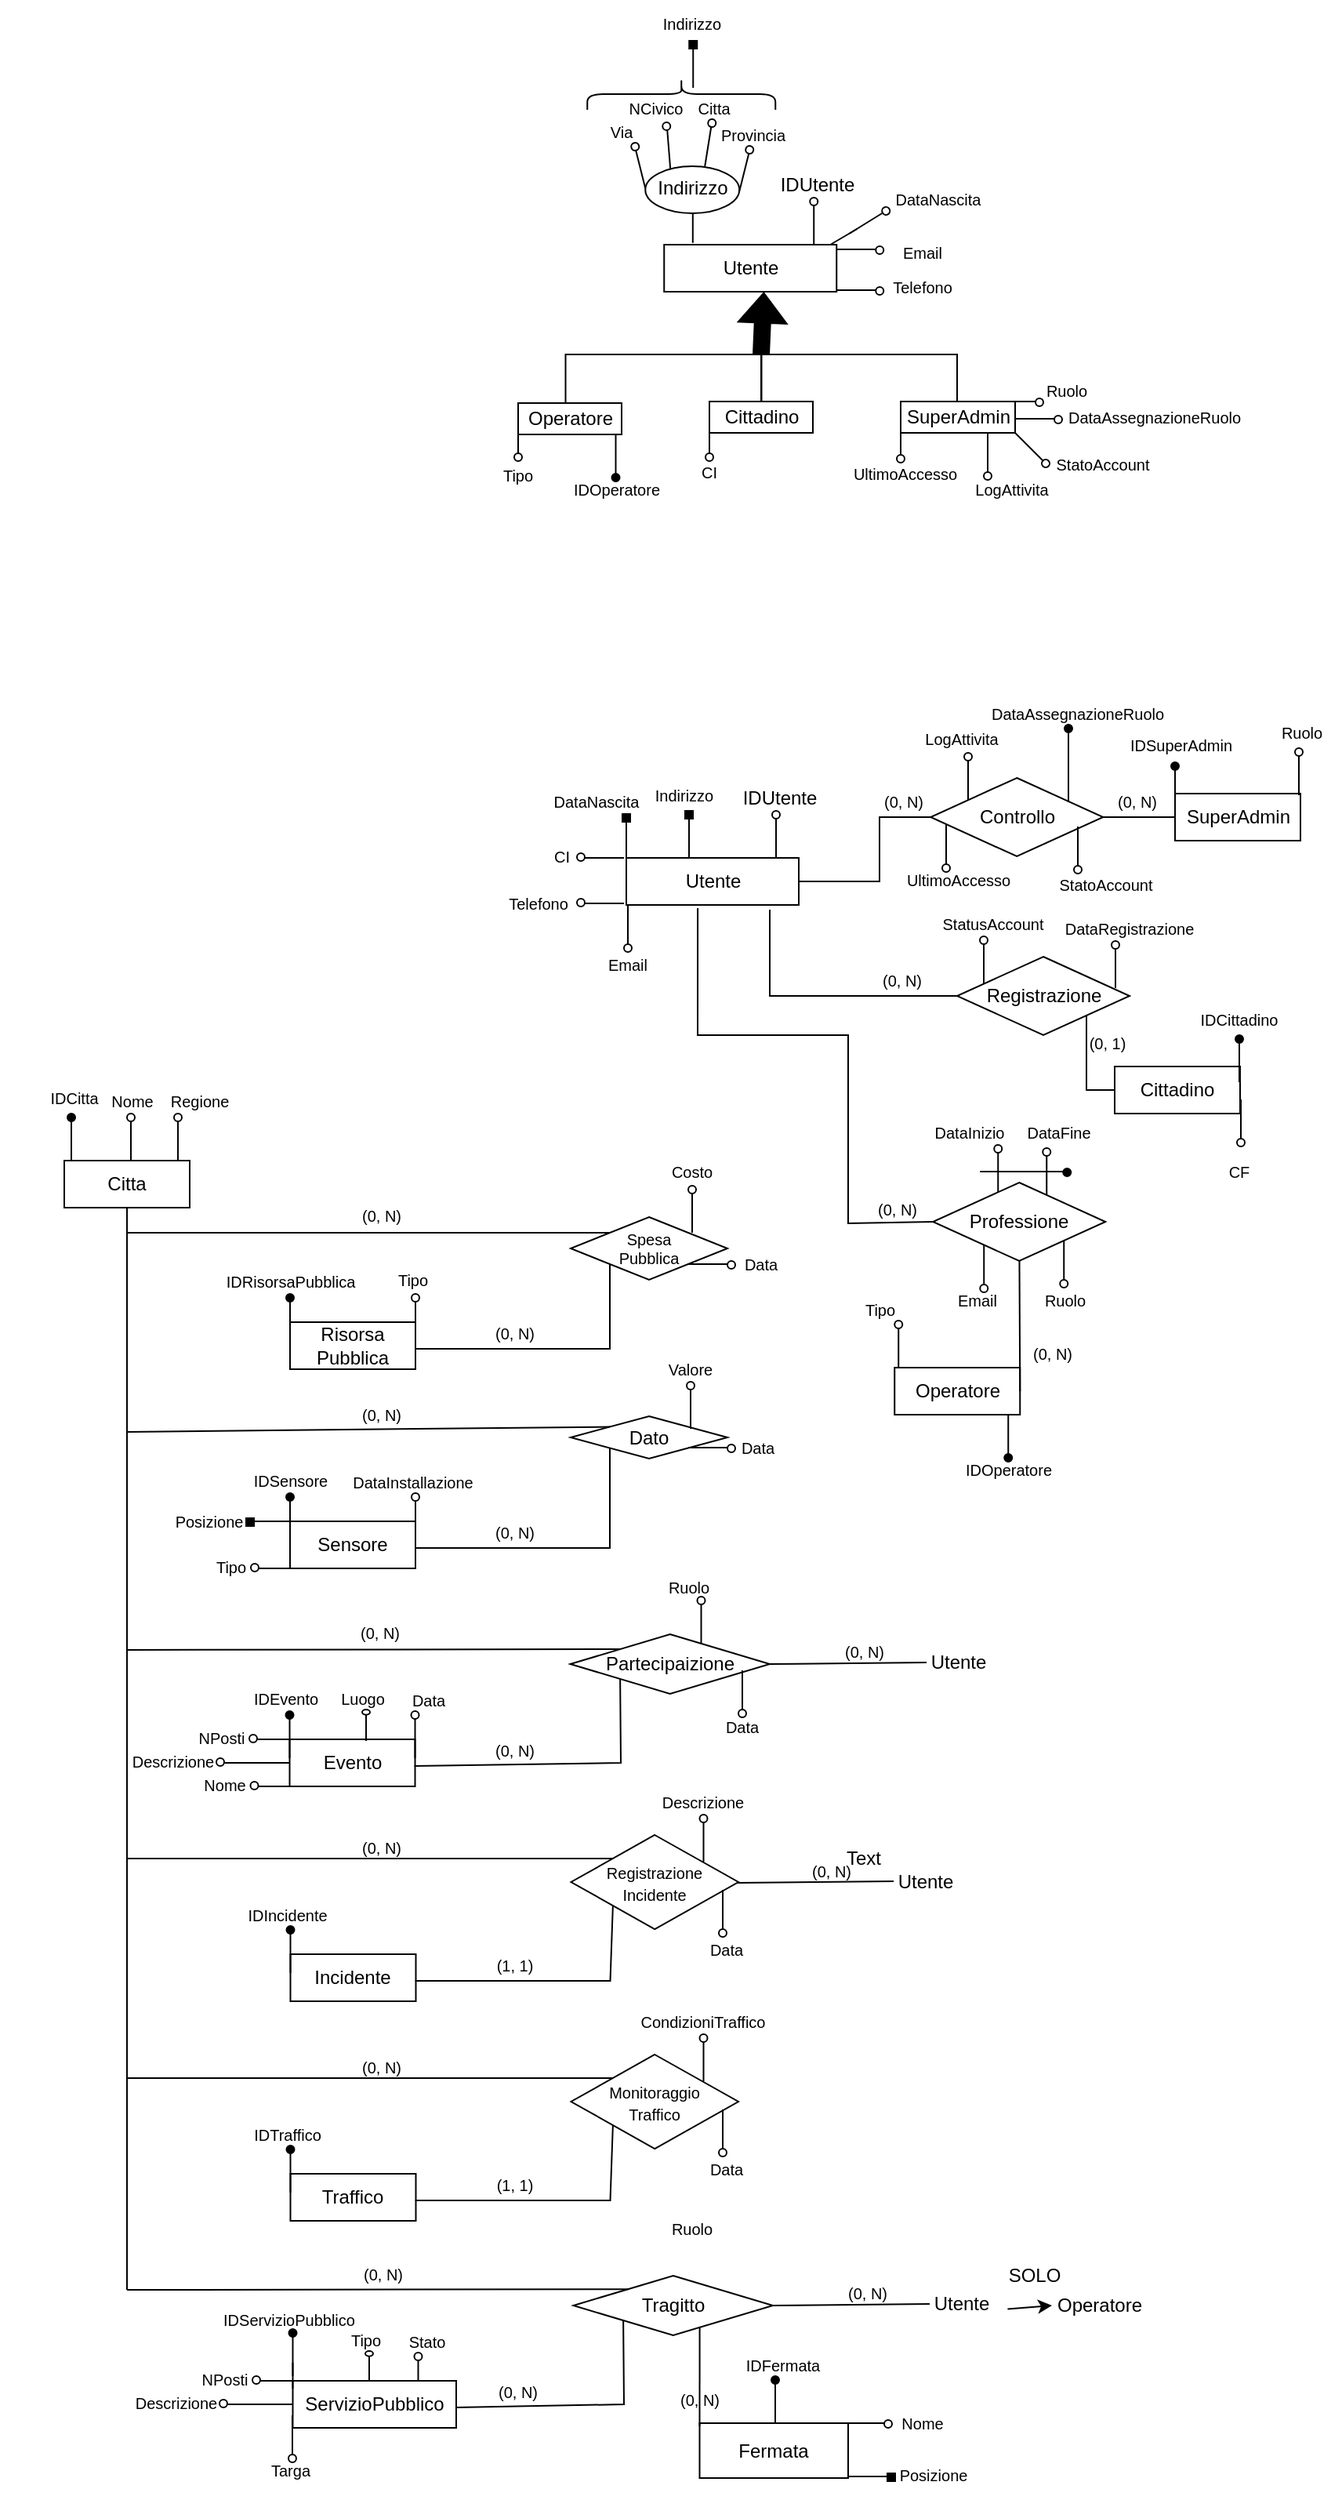 <mxfile version="24.7.17">
  <diagram name="Pagina-1" id="qD8-IgMIRUxjnWorhRo1">
    <mxGraphModel dx="826" dy="1604" grid="1" gridSize="10" guides="1" tooltips="1" connect="1" arrows="1" fold="1" page="1" pageScale="1" pageWidth="827" pageHeight="1169" math="0" shadow="0">
      <root>
        <mxCell id="0" />
        <mxCell id="1" parent="0" />
        <mxCell id="YjwHPkgiHejPP97CCBkF-3" value="Utente" style="rounded=0;whiteSpace=wrap;html=1;" parent="1" vertex="1">
          <mxGeometry x="422.62" y="-304" width="110" height="30" as="geometry" />
        </mxCell>
        <mxCell id="YjwHPkgiHejPP97CCBkF-78" value="" style="whiteSpace=wrap;html=1;aspect=fixed;pointerEvents=0;align=center;verticalAlign=top;fontFamily=Helvetica;fontSize=12;fontColor=default;fillColor=none;gradientColor=none;" parent="1" vertex="1">
          <mxGeometry width="20" as="geometry" />
        </mxCell>
        <mxCell id="YjwHPkgiHejPP97CCBkF-81" value="IDUtente" style="text;html=1;align=center;verticalAlign=middle;resizable=0;points=[];autosize=1;strokeColor=none;fillColor=none;fontFamily=Helvetica;fontSize=12;fontColor=default;" parent="1" vertex="1">
          <mxGeometry x="484.62" y="-357" width="70" height="30" as="geometry" />
        </mxCell>
        <mxCell id="YjwHPkgiHejPP97CCBkF-83" value="" style="group;pointerEvents=0;align=center;verticalAlign=top;fontFamily=Helvetica;fontSize=12;fontColor=default;fillColor=none;gradientColor=none;" parent="1" vertex="1" connectable="0">
          <mxGeometry x="515.62" y="-334" width="5" height="30" as="geometry" />
        </mxCell>
        <mxCell id="YjwHPkgiHejPP97CCBkF-84" value="" style="endArrow=none;html=1;rounded=0;fontFamily=Helvetica;fontSize=12;fontColor=default;entryX=0;entryY=0;entryDx=0;entryDy=0;" parent="YjwHPkgiHejPP97CCBkF-83" edge="1">
          <mxGeometry width="50" height="50" relative="1" as="geometry">
            <mxPoint x="2.5" y="30" as="sourcePoint" />
            <mxPoint x="2.5" y="5" as="targetPoint" />
          </mxGeometry>
        </mxCell>
        <mxCell id="YjwHPkgiHejPP97CCBkF-85" value="" style="ellipse;whiteSpace=wrap;html=1;pointerEvents=0;align=center;verticalAlign=top;fontFamily=Helvetica;fontSize=12;fontColor=default;fillColor=none;gradientColor=none;rotation=-180;" parent="YjwHPkgiHejPP97CCBkF-83" vertex="1">
          <mxGeometry width="5" height="5" as="geometry" />
        </mxCell>
        <mxCell id="YjwHPkgiHejPP97CCBkF-86" value="Indirizzo" style="ellipse;whiteSpace=wrap;html=1;pointerEvents=0;align=center;verticalAlign=top;fontFamily=Helvetica;fontSize=12;fontColor=default;fillColor=none;gradientColor=none;" parent="1" vertex="1">
          <mxGeometry x="410.62" y="-354" width="60" height="30" as="geometry" />
        </mxCell>
        <mxCell id="YjwHPkgiHejPP97CCBkF-91" value="" style="endArrow=none;html=1;rounded=0;fontFamily=Helvetica;fontSize=12;fontColor=default;exitX=0.148;exitY=-0.038;exitDx=0;exitDy=0;exitPerimeter=0;entryX=0.505;entryY=1;entryDx=0;entryDy=0;entryPerimeter=0;" parent="1" target="YjwHPkgiHejPP97CCBkF-86" edge="1">
          <mxGeometry width="50" height="50" relative="1" as="geometry">
            <mxPoint x="440.9" y="-305.14" as="sourcePoint" />
            <mxPoint x="442.62" y="-324" as="targetPoint" />
          </mxGeometry>
        </mxCell>
        <mxCell id="YjwHPkgiHejPP97CCBkF-92" value="" style="group;pointerEvents=0;align=center;verticalAlign=top;fontFamily=Helvetica;fontSize=12;fontColor=default;fillColor=none;gradientColor=none;rotation=-15;" parent="1" vertex="1" connectable="0">
          <mxGeometry x="404.62" y="-369" width="5" height="30" as="geometry" />
        </mxCell>
        <mxCell id="YjwHPkgiHejPP97CCBkF-93" value="" style="endArrow=none;html=1;rounded=0;fontFamily=Helvetica;fontSize=12;fontColor=default;entryX=0;entryY=0;entryDx=0;entryDy=0;" parent="YjwHPkgiHejPP97CCBkF-92" edge="1">
          <mxGeometry width="50" height="50" relative="1" as="geometry">
            <mxPoint x="6" y="29" as="sourcePoint" />
            <mxPoint y="5" as="targetPoint" />
          </mxGeometry>
        </mxCell>
        <mxCell id="YjwHPkgiHejPP97CCBkF-94" value="" style="ellipse;whiteSpace=wrap;html=1;pointerEvents=0;align=center;verticalAlign=top;fontFamily=Helvetica;fontSize=12;fontColor=default;fillColor=none;gradientColor=none;rotation=-195;" parent="YjwHPkgiHejPP97CCBkF-92" vertex="1">
          <mxGeometry x="-3" width="5" height="5" as="geometry" />
        </mxCell>
        <mxCell id="YjwHPkgiHejPP97CCBkF-96" value="Via" style="text;html=1;align=center;verticalAlign=middle;resizable=0;points=[];autosize=1;strokeColor=none;fillColor=none;fontFamily=Helvetica;fontSize=10;fontColor=default;" parent="1" vertex="1">
          <mxGeometry x="374.62" y="-391" width="40" height="30" as="geometry" />
        </mxCell>
        <mxCell id="YjwHPkgiHejPP97CCBkF-97" value="" style="group;pointerEvents=0;align=center;verticalAlign=top;fontFamily=Helvetica;fontSize=12;fontColor=default;fillColor=none;gradientColor=none;rotation=-5;" parent="1" vertex="1" connectable="0">
          <mxGeometry x="422.62" y="-382" width="5" height="30" as="geometry" />
        </mxCell>
        <mxCell id="YjwHPkgiHejPP97CCBkF-98" value="" style="endArrow=none;html=1;rounded=0;fontFamily=Helvetica;fontSize=12;fontColor=default;entryX=0;entryY=0;entryDx=0;entryDy=0;" parent="YjwHPkgiHejPP97CCBkF-97" edge="1">
          <mxGeometry width="50" height="50" relative="1" as="geometry">
            <mxPoint x="4" y="30" as="sourcePoint" />
            <mxPoint x="2" y="5" as="targetPoint" />
          </mxGeometry>
        </mxCell>
        <mxCell id="YjwHPkgiHejPP97CCBkF-99" value="" style="ellipse;whiteSpace=wrap;html=1;pointerEvents=0;align=center;verticalAlign=top;fontFamily=Helvetica;fontSize=12;fontColor=default;fillColor=none;gradientColor=none;rotation=-185;" parent="YjwHPkgiHejPP97CCBkF-97" vertex="1">
          <mxGeometry x="-1" width="5" height="5" as="geometry" />
        </mxCell>
        <mxCell id="YjwHPkgiHejPP97CCBkF-100" value="NCivico" style="text;html=1;align=center;verticalAlign=middle;resizable=0;points=[];autosize=1;strokeColor=none;fillColor=none;fontFamily=Helvetica;fontSize=10;fontColor=default;" parent="1" vertex="1">
          <mxGeometry x="386.62" y="-406" width="60" height="30" as="geometry" />
        </mxCell>
        <mxCell id="YjwHPkgiHejPP97CCBkF-101" value="" style="group;pointerEvents=0;align=center;verticalAlign=top;fontFamily=Helvetica;fontSize=12;fontColor=default;fillColor=none;gradientColor=none;rotation=10;" parent="1" vertex="1" connectable="0">
          <mxGeometry x="448.62" y="-384" width="5" height="30" as="geometry" />
        </mxCell>
        <mxCell id="YjwHPkgiHejPP97CCBkF-102" value="" style="endArrow=none;html=1;rounded=0;fontFamily=Helvetica;fontSize=12;fontColor=default;entryX=0;entryY=0;entryDx=0;entryDy=0;" parent="YjwHPkgiHejPP97CCBkF-101" edge="1">
          <mxGeometry width="50" height="50" relative="1" as="geometry">
            <mxPoint y="30" as="sourcePoint" />
            <mxPoint x="4" y="5" as="targetPoint" />
          </mxGeometry>
        </mxCell>
        <mxCell id="YjwHPkgiHejPP97CCBkF-103" value="" style="ellipse;whiteSpace=wrap;html=1;pointerEvents=0;align=center;verticalAlign=top;fontFamily=Helvetica;fontSize=12;fontColor=default;fillColor=none;gradientColor=none;rotation=-170;" parent="YjwHPkgiHejPP97CCBkF-101" vertex="1">
          <mxGeometry x="2" width="5" height="5" as="geometry" />
        </mxCell>
        <mxCell id="YjwHPkgiHejPP97CCBkF-104" value="Citta" style="text;html=1;align=center;verticalAlign=middle;resizable=0;points=[];autosize=1;strokeColor=none;fillColor=none;fontFamily=Helvetica;fontSize=10;fontColor=default;" parent="1" vertex="1">
          <mxGeometry x="433.62" y="-406" width="40" height="30" as="geometry" />
        </mxCell>
        <mxCell id="YjwHPkgiHejPP97CCBkF-106" value="" style="group;pointerEvents=0;align=center;verticalAlign=top;fontFamily=Helvetica;fontSize=12;fontColor=default;fillColor=none;gradientColor=none;rotation=15;" parent="1" vertex="1" connectable="0">
          <mxGeometry x="471.62" y="-367" width="8" height="30" as="geometry" />
        </mxCell>
        <mxCell id="YjwHPkgiHejPP97CCBkF-107" value="" style="endArrow=none;html=1;rounded=0;fontFamily=Helvetica;fontSize=12;fontColor=default;entryX=0;entryY=0;entryDx=0;entryDy=0;" parent="YjwHPkgiHejPP97CCBkF-106" edge="1">
          <mxGeometry width="50" height="50" relative="1" as="geometry">
            <mxPoint x="-1" y="29" as="sourcePoint" />
            <mxPoint x="5" y="5" as="targetPoint" />
          </mxGeometry>
        </mxCell>
        <mxCell id="YjwHPkgiHejPP97CCBkF-108" value="" style="ellipse;whiteSpace=wrap;html=1;pointerEvents=0;align=center;verticalAlign=top;fontFamily=Helvetica;fontSize=12;fontColor=default;fillColor=none;gradientColor=none;rotation=-165;" parent="YjwHPkgiHejPP97CCBkF-106" vertex="1">
          <mxGeometry x="3" width="5" height="5" as="geometry" />
        </mxCell>
        <mxCell id="YjwHPkgiHejPP97CCBkF-109" value="Provincia" style="text;html=1;align=center;verticalAlign=middle;resizable=0;points=[];autosize=1;strokeColor=none;fillColor=none;fontFamily=Helvetica;fontSize=10;fontColor=default;" parent="1" vertex="1">
          <mxGeometry x="448.62" y="-389" width="60" height="30" as="geometry" />
        </mxCell>
        <mxCell id="YjwHPkgiHejPP97CCBkF-113" value="" style="group" parent="1" vertex="1" connectable="0">
          <mxGeometry x="438.62" y="-434" width="5" height="30" as="geometry" />
        </mxCell>
        <mxCell id="YjwHPkgiHejPP97CCBkF-114" value="" style="endArrow=none;html=1;rounded=0;fontFamily=Helvetica;fontSize=12;fontColor=default;entryX=0;entryY=0;entryDx=0;entryDy=0;" parent="YjwHPkgiHejPP97CCBkF-113" edge="1">
          <mxGeometry width="50" height="50" relative="1" as="geometry">
            <mxPoint x="2.5" y="30" as="sourcePoint" />
            <mxPoint x="2.5" y="5" as="targetPoint" />
          </mxGeometry>
        </mxCell>
        <mxCell id="YjwHPkgiHejPP97CCBkF-115" value="" style="whiteSpace=wrap;html=1;aspect=fixed;pointerEvents=0;align=center;verticalAlign=top;fontFamily=Helvetica;fontSize=12;fillColor=#000000;strokeColor=#000000;fillStyle=auto;" parent="YjwHPkgiHejPP97CCBkF-113" vertex="1">
          <mxGeometry width="5" height="5" as="geometry" />
        </mxCell>
        <mxCell id="YjwHPkgiHejPP97CCBkF-117" value="Indirizzo" style="text;html=1;align=center;verticalAlign=middle;resizable=0;points=[];autosize=1;strokeColor=none;fillColor=none;fontFamily=Helvetica;fontSize=10;fontColor=default;" parent="1" vertex="1">
          <mxGeometry x="409.62" y="-460" width="60" height="30" as="geometry" />
        </mxCell>
        <mxCell id="YjwHPkgiHejPP97CCBkF-121" value="DataNascita" style="text;html=1;align=center;verticalAlign=middle;resizable=0;points=[];autosize=1;strokeColor=none;fillColor=none;fontFamily=Helvetica;fontSize=10;fontColor=default;" parent="1" vertex="1">
          <mxGeometry x="556.62" y="-348" width="80" height="30" as="geometry" />
        </mxCell>
        <mxCell id="YjwHPkgiHejPP97CCBkF-129" value="Telefono" style="text;html=1;align=center;verticalAlign=middle;resizable=0;points=[];autosize=1;strokeColor=none;fillColor=none;fontFamily=Helvetica;fontSize=10;fontColor=default;" parent="1" vertex="1">
          <mxGeometry x="556.62" y="-292" width="60" height="30" as="geometry" />
        </mxCell>
        <mxCell id="YjwHPkgiHejPP97CCBkF-143" value="" style="group;direction=east;rotation=-90;pointerEvents=0;align=center;verticalAlign=top;fontFamily=Helvetica;fontSize=12;fontColor=default;fillColor=none;gradientColor=none;" parent="1" vertex="1" connectable="0">
          <mxGeometry x="544.62" y="-316" width="5" height="30" as="geometry" />
        </mxCell>
        <mxCell id="YjwHPkgiHejPP97CCBkF-144" value="" style="endArrow=none;html=1;rounded=0;fontFamily=Helvetica;fontSize=12;fontColor=default;entryX=0;entryY=0;entryDx=0;entryDy=0;" parent="YjwHPkgiHejPP97CCBkF-143" edge="1">
          <mxGeometry width="50" height="50" relative="1" as="geometry">
            <mxPoint x="-12" y="15" as="sourcePoint" />
            <mxPoint x="13" y="15" as="targetPoint" />
          </mxGeometry>
        </mxCell>
        <mxCell id="YjwHPkgiHejPP97CCBkF-145" value="" style="ellipse;whiteSpace=wrap;html=1;pointerEvents=0;align=center;verticalAlign=top;fontFamily=Helvetica;fontSize=12;fontColor=default;fillColor=none;gradientColor=none;rotation=-90;" parent="YjwHPkgiHejPP97CCBkF-143" vertex="1">
          <mxGeometry x="13" y="13" width="5" height="5" as="geometry" />
        </mxCell>
        <mxCell id="YjwHPkgiHejPP97CCBkF-147" value="" style="group;direction=east;rotation=-90;pointerEvents=0;align=center;verticalAlign=top;fontFamily=Helvetica;fontSize=12;fontColor=default;fillColor=none;gradientColor=none;" parent="1" vertex="1" connectable="0">
          <mxGeometry x="544.62" y="-290" width="5" height="30" as="geometry" />
        </mxCell>
        <mxCell id="YjwHPkgiHejPP97CCBkF-148" value="" style="endArrow=none;html=1;rounded=0;fontFamily=Helvetica;fontSize=12;fontColor=default;entryX=0;entryY=0;entryDx=0;entryDy=0;" parent="YjwHPkgiHejPP97CCBkF-147" edge="1">
          <mxGeometry width="50" height="50" relative="1" as="geometry">
            <mxPoint x="-12" y="15" as="sourcePoint" />
            <mxPoint x="13" y="15" as="targetPoint" />
          </mxGeometry>
        </mxCell>
        <mxCell id="YjwHPkgiHejPP97CCBkF-149" value="" style="ellipse;whiteSpace=wrap;html=1;pointerEvents=0;align=center;verticalAlign=top;fontFamily=Helvetica;fontSize=12;fontColor=default;fillColor=none;gradientColor=none;rotation=-90;" parent="YjwHPkgiHejPP97CCBkF-147" vertex="1">
          <mxGeometry x="13" y="13" width="5" height="5" as="geometry" />
        </mxCell>
        <mxCell id="YjwHPkgiHejPP97CCBkF-150" value="" style="shape=flexArrow;endArrow=classic;html=1;rounded=0;fontFamily=Helvetica;fontSize=12;fontColor=default;entryX=0.578;entryY=1.011;entryDx=0;entryDy=0;entryPerimeter=0;labelBackgroundColor=#000000;fillColor=#000000;exitX=1;exitY=1;exitDx=0;exitDy=0;" parent="1" target="YjwHPkgiHejPP97CCBkF-3" edge="1" source="YjwHPkgiHejPP97CCBkF-153">
          <mxGeometry width="50" height="50" relative="1" as="geometry">
            <mxPoint x="546.5" y="-234" as="sourcePoint" />
            <mxPoint x="506.5" y="-274" as="targetPoint" />
          </mxGeometry>
        </mxCell>
        <mxCell id="YjwHPkgiHejPP97CCBkF-151" value="" style="shape=curlyBracket;whiteSpace=wrap;html=1;rounded=1;labelPosition=left;verticalLabelPosition=middle;align=right;verticalAlign=middle;pointerEvents=0;fontFamily=Helvetica;fontSize=12;fontColor=default;fillColor=none;gradientColor=none;rotation=90;" parent="1" vertex="1">
          <mxGeometry x="423.62" y="-460" width="20" height="120" as="geometry" />
        </mxCell>
        <mxCell id="YjwHPkgiHejPP97CCBkF-153" value="" style="shape=partialRectangle;whiteSpace=wrap;html=1;bottom=1;right=1;left=1;top=0;fillColor=none;routingCenterX=-0.5;pointerEvents=0;align=center;verticalAlign=top;fontFamily=Helvetica;fontSize=12;fontColor=default;rotation=-180;" parent="1" vertex="1">
          <mxGeometry x="484.5" y="-234" width="125" height="30" as="geometry" />
        </mxCell>
        <mxCell id="YjwHPkgiHejPP97CCBkF-154" value="" style="group;pointerEvents=0;align=center;verticalAlign=top;fontFamily=Helvetica;fontSize=12;fontColor=default;fillColor=none;gradientColor=none;rotation=60;" parent="1" vertex="1" connectable="0">
          <mxGeometry x="550.62" y="-334" width="16" height="60" as="geometry" />
        </mxCell>
        <mxCell id="YjwHPkgiHejPP97CCBkF-155" value="" style="endArrow=none;html=1;rounded=0;fontFamily=Helvetica;fontSize=12;fontColor=default;entryX=0;entryY=0;entryDx=0;entryDy=0;" parent="YjwHPkgiHejPP97CCBkF-154" edge="1">
          <mxGeometry width="50" height="50" relative="1" as="geometry">
            <mxPoint x="-10" y="23" as="sourcePoint" />
            <mxPoint x="11" y="10" as="targetPoint" />
          </mxGeometry>
        </mxCell>
        <mxCell id="YjwHPkgiHejPP97CCBkF-156" value="" style="ellipse;whiteSpace=wrap;html=1;pointerEvents=0;align=center;verticalAlign=top;fontFamily=Helvetica;fontSize=12;fontColor=default;fillColor=none;gradientColor=none;rotation=-120;" parent="YjwHPkgiHejPP97CCBkF-154" vertex="1">
          <mxGeometry x="11" y="6" width="5" height="5" as="geometry" />
        </mxCell>
        <mxCell id="YjwHPkgiHejPP97CCBkF-157" value="" style="endArrow=none;html=1;rounded=0;fontFamily=Helvetica;fontSize=12;fontColor=default;" parent="1" edge="1">
          <mxGeometry width="50" height="50" relative="1" as="geometry">
            <mxPoint x="528.62" y="-304" as="sourcePoint" />
            <mxPoint x="545.62" y="-314" as="targetPoint" />
          </mxGeometry>
        </mxCell>
        <mxCell id="YjwHPkgiHejPP97CCBkF-125" value="Email" style="text;html=1;align=center;verticalAlign=middle;resizable=0;points=[];autosize=1;strokeColor=none;fillColor=none;fontFamily=Helvetica;fontSize=10;fontColor=default;" parent="1" vertex="1">
          <mxGeometry x="561.62" y="-314" width="50" height="30" as="geometry" />
        </mxCell>
        <mxCell id="YjwHPkgiHejPP97CCBkF-158" value="Cittadino" style="rounded=0;whiteSpace=wrap;html=1;pointerEvents=0;align=center;verticalAlign=middle;fontFamily=Helvetica;fontSize=12;fontColor=default;fillColor=none;gradientColor=none;" parent="1" vertex="1">
          <mxGeometry x="451.5" y="-204" width="66" height="20" as="geometry" />
        </mxCell>
        <mxCell id="YjwHPkgiHejPP97CCBkF-159" value="SuperAdmin" style="rounded=0;whiteSpace=wrap;html=1;pointerEvents=0;align=center;verticalAlign=middle;fontFamily=Helvetica;fontSize=12;fontColor=default;fillColor=none;gradientColor=none;" parent="1" vertex="1">
          <mxGeometry x="573.5" y="-204" width="73" height="20" as="geometry" />
        </mxCell>
        <mxCell id="YjwHPkgiHejPP97CCBkF-160" value="" style="group;pointerEvents=0;align=center;verticalAlign=top;fontFamily=Helvetica;fontSize=12;fontColor=default;fillColor=none;gradientColor=none;" parent="1" vertex="1" connectable="0">
          <mxGeometry x="449" y="-196" width="5" height="30" as="geometry" />
        </mxCell>
        <mxCell id="YjwHPkgiHejPP97CCBkF-161" value="" style="endArrow=none;html=1;rounded=0;fontFamily=Helvetica;fontSize=12;fontColor=default;entryX=0;entryY=0;entryDx=0;entryDy=0;" parent="YjwHPkgiHejPP97CCBkF-160" edge="1">
          <mxGeometry width="50" height="50" relative="1" as="geometry">
            <mxPoint x="2.5" as="sourcePoint" />
            <mxPoint x="2.5" y="25" as="targetPoint" />
          </mxGeometry>
        </mxCell>
        <mxCell id="YjwHPkgiHejPP97CCBkF-162" value="" style="ellipse;whiteSpace=wrap;html=1;pointerEvents=0;align=center;verticalAlign=top;fontFamily=Helvetica;fontSize=12;fontColor=default;fillColor=none;gradientColor=none;" parent="YjwHPkgiHejPP97CCBkF-160" vertex="1">
          <mxGeometry y="25" width="5" height="5" as="geometry" />
        </mxCell>
        <mxCell id="YjwHPkgiHejPP97CCBkF-163" value="CI" style="text;html=1;align=center;verticalAlign=middle;resizable=0;points=[];autosize=1;strokeColor=none;fillColor=none;fontFamily=Helvetica;fontSize=10;fontColor=default;" parent="1" vertex="1">
          <mxGeometry x="435.5" y="-174" width="30" height="30" as="geometry" />
        </mxCell>
        <mxCell id="YjwHPkgiHejPP97CCBkF-171" value="" style="group;direction=east;rotation=-90;pointerEvents=0;align=center;verticalAlign=top;fontFamily=Helvetica;fontSize=12;fontColor=default;fillColor=none;gradientColor=none;" parent="1" vertex="1" connectable="0">
          <mxGeometry x="646.5" y="-219" width="5" height="30" as="geometry" />
        </mxCell>
        <mxCell id="YjwHPkgiHejPP97CCBkF-172" value="" style="endArrow=none;html=1;rounded=0;fontFamily=Helvetica;fontSize=12;fontColor=default;entryX=0;entryY=0;entryDx=0;entryDy=0;" parent="YjwHPkgiHejPP97CCBkF-171" edge="1">
          <mxGeometry width="50" height="50" relative="1" as="geometry">
            <mxPoint x="-12" y="15" as="sourcePoint" />
            <mxPoint x="13" y="15" as="targetPoint" />
          </mxGeometry>
        </mxCell>
        <mxCell id="YjwHPkgiHejPP97CCBkF-173" value="" style="ellipse;whiteSpace=wrap;html=1;pointerEvents=0;align=center;verticalAlign=top;fontFamily=Helvetica;fontSize=12;fontColor=default;fillColor=none;gradientColor=none;rotation=-90;" parent="YjwHPkgiHejPP97CCBkF-171" vertex="1">
          <mxGeometry x="13" y="13" width="5" height="5" as="geometry" />
        </mxCell>
        <mxCell id="YjwHPkgiHejPP97CCBkF-174" value="Ruolo" style="text;html=1;align=center;verticalAlign=middle;resizable=0;points=[];autosize=1;strokeColor=none;fillColor=none;fontFamily=Helvetica;fontSize=10;fontColor=default;" parent="1" vertex="1">
          <mxGeometry x="653.5" y="-226" width="50" height="30" as="geometry" />
        </mxCell>
        <mxCell id="YjwHPkgiHejPP97CCBkF-175" value="" style="group;direction=east;rotation=-90;pointerEvents=0;align=center;verticalAlign=top;fontFamily=Helvetica;fontSize=12;fontColor=default;fillColor=none;gradientColor=none;" parent="1" vertex="1" connectable="0">
          <mxGeometry x="658.5" y="-208" width="5" height="30" as="geometry" />
        </mxCell>
        <mxCell id="YjwHPkgiHejPP97CCBkF-176" value="" style="endArrow=none;html=1;rounded=0;fontFamily=Helvetica;fontSize=12;fontColor=default;entryX=0;entryY=0;entryDx=0;entryDy=0;" parent="YjwHPkgiHejPP97CCBkF-175" edge="1">
          <mxGeometry width="50" height="50" relative="1" as="geometry">
            <mxPoint x="-12" y="15" as="sourcePoint" />
            <mxPoint x="13" y="15" as="targetPoint" />
          </mxGeometry>
        </mxCell>
        <mxCell id="YjwHPkgiHejPP97CCBkF-177" value="" style="ellipse;whiteSpace=wrap;html=1;pointerEvents=0;align=center;verticalAlign=top;fontFamily=Helvetica;fontSize=12;fontColor=default;fillColor=none;gradientColor=none;rotation=-90;" parent="YjwHPkgiHejPP97CCBkF-175" vertex="1">
          <mxGeometry x="13" y="13" width="5" height="5" as="geometry" />
        </mxCell>
        <mxCell id="YjwHPkgiHejPP97CCBkF-178" value="DataAssegnazioneRuolo" style="text;html=1;align=center;verticalAlign=middle;resizable=0;points=[];autosize=1;strokeColor=none;fillColor=none;fontFamily=Helvetica;fontSize=10;fontColor=default;" parent="1" vertex="1">
          <mxGeometry x="669.5" y="-209" width="130" height="30" as="geometry" />
        </mxCell>
        <mxCell id="YjwHPkgiHejPP97CCBkF-182" value="" style="group;pointerEvents=0;align=center;verticalAlign=top;fontFamily=Helvetica;fontSize=12;fontColor=default;fillColor=none;gradientColor=none;" parent="1" vertex="1" connectable="0">
          <mxGeometry x="571" y="-195" width="5" height="30" as="geometry" />
        </mxCell>
        <mxCell id="YjwHPkgiHejPP97CCBkF-183" value="" style="endArrow=none;html=1;rounded=0;fontFamily=Helvetica;fontSize=12;fontColor=default;entryX=0;entryY=0;entryDx=0;entryDy=0;" parent="YjwHPkgiHejPP97CCBkF-182" edge="1">
          <mxGeometry width="50" height="50" relative="1" as="geometry">
            <mxPoint x="2.5" as="sourcePoint" />
            <mxPoint x="2.5" y="25" as="targetPoint" />
          </mxGeometry>
        </mxCell>
        <mxCell id="YjwHPkgiHejPP97CCBkF-184" value="" style="ellipse;whiteSpace=wrap;html=1;pointerEvents=0;align=center;verticalAlign=top;fontFamily=Helvetica;fontSize=12;fontColor=default;fillColor=none;gradientColor=none;" parent="YjwHPkgiHejPP97CCBkF-182" vertex="1">
          <mxGeometry y="25" width="5" height="5" as="geometry" />
        </mxCell>
        <mxCell id="YjwHPkgiHejPP97CCBkF-185" value="UltimoAccesso" style="text;html=1;align=center;verticalAlign=middle;resizable=0;points=[];autosize=1;strokeColor=none;fillColor=none;fontFamily=Helvetica;fontSize=10;fontColor=default;" parent="1" vertex="1">
          <mxGeometry x="530.5" y="-173" width="90" height="30" as="geometry" />
        </mxCell>
        <mxCell id="YjwHPkgiHejPP97CCBkF-186" value="" style="group;pointerEvents=0;align=center;verticalAlign=top;fontFamily=Helvetica;fontSize=12;fontColor=default;fillColor=none;gradientColor=none;" parent="1" vertex="1" connectable="0">
          <mxGeometry x="626.5" y="-184" width="5" height="30" as="geometry" />
        </mxCell>
        <mxCell id="YjwHPkgiHejPP97CCBkF-187" value="" style="endArrow=none;html=1;rounded=0;fontFamily=Helvetica;fontSize=12;fontColor=default;entryX=0;entryY=0;entryDx=0;entryDy=0;" parent="YjwHPkgiHejPP97CCBkF-186" edge="1">
          <mxGeometry width="50" height="50" relative="1" as="geometry">
            <mxPoint x="2.5" as="sourcePoint" />
            <mxPoint x="2.5" y="25" as="targetPoint" />
          </mxGeometry>
        </mxCell>
        <mxCell id="YjwHPkgiHejPP97CCBkF-188" value="" style="ellipse;whiteSpace=wrap;html=1;pointerEvents=0;align=center;verticalAlign=top;fontFamily=Helvetica;fontSize=12;fontColor=default;fillColor=none;gradientColor=none;" parent="YjwHPkgiHejPP97CCBkF-186" vertex="1">
          <mxGeometry y="25" width="5" height="5" as="geometry" />
        </mxCell>
        <mxCell id="YjwHPkgiHejPP97CCBkF-189" value="LogAttivita" style="text;html=1;align=center;verticalAlign=middle;resizable=0;points=[];autosize=1;strokeColor=none;fillColor=none;fontFamily=Helvetica;fontSize=10;fontColor=default;" parent="1" vertex="1">
          <mxGeometry x="608.5" y="-163" width="70" height="30" as="geometry" />
        </mxCell>
        <mxCell id="YjwHPkgiHejPP97CCBkF-190" value="" style="group;pointerEvents=0;align=center;verticalAlign=top;fontFamily=Helvetica;fontSize=12;fontColor=default;fillColor=none;gradientColor=none;rotation=-45;" parent="1" vertex="1" connectable="0">
          <mxGeometry x="654.5" y="-188" width="5" height="30" as="geometry" />
        </mxCell>
        <mxCell id="YjwHPkgiHejPP97CCBkF-191" value="" style="endArrow=none;html=1;rounded=0;fontFamily=Helvetica;fontSize=12;fontColor=default;entryX=0;entryY=0;entryDx=0;entryDy=0;" parent="YjwHPkgiHejPP97CCBkF-190" edge="1">
          <mxGeometry width="50" height="50" relative="1" as="geometry">
            <mxPoint x="-8" y="4" as="sourcePoint" />
            <mxPoint x="10" y="22" as="targetPoint" />
          </mxGeometry>
        </mxCell>
        <mxCell id="YjwHPkgiHejPP97CCBkF-192" value="" style="ellipse;whiteSpace=wrap;html=1;pointerEvents=0;align=center;verticalAlign=top;fontFamily=Helvetica;fontSize=12;fontColor=default;fillColor=none;gradientColor=none;rotation=-45;" parent="YjwHPkgiHejPP97CCBkF-190" vertex="1">
          <mxGeometry x="9" y="21" width="5" height="5" as="geometry" />
        </mxCell>
        <mxCell id="YjwHPkgiHejPP97CCBkF-193" value="StatoAccount" style="text;html=1;align=center;verticalAlign=middle;resizable=0;points=[];autosize=1;strokeColor=none;fillColor=none;fontFamily=Helvetica;fontSize=10;fontColor=default;" parent="1" vertex="1">
          <mxGeometry x="661.5" y="-179" width="80" height="30" as="geometry" />
        </mxCell>
        <mxCell id="YjwHPkgiHejPP97CCBkF-194" value="Citta" style="rounded=0;whiteSpace=wrap;html=1;" parent="1" vertex="1">
          <mxGeometry x="40" y="280" width="80" height="30" as="geometry" />
        </mxCell>
        <mxCell id="YjwHPkgiHejPP97CCBkF-195" value="" style="group;pointerEvents=0;align=center;verticalAlign=top;fontFamily=Helvetica;fontSize=12;fontColor=default;fillColor=none;gradientColor=none;" parent="1" vertex="1" connectable="0">
          <mxGeometry x="42" y="250" width="5" height="30" as="geometry" />
        </mxCell>
        <mxCell id="YjwHPkgiHejPP97CCBkF-196" value="" style="endArrow=none;html=1;rounded=0;fontFamily=Helvetica;fontSize=12;fontColor=default;entryX=0;entryY=0;entryDx=0;entryDy=0;" parent="YjwHPkgiHejPP97CCBkF-195" edge="1">
          <mxGeometry width="50" height="50" relative="1" as="geometry">
            <mxPoint x="2.5" y="30" as="sourcePoint" />
            <mxPoint x="2.5" y="5" as="targetPoint" />
          </mxGeometry>
        </mxCell>
        <mxCell id="YjwHPkgiHejPP97CCBkF-197" value="" style="ellipse;whiteSpace=wrap;html=1;pointerEvents=0;align=center;verticalAlign=top;fontFamily=Helvetica;fontSize=12;fillColor=#000000;strokeColor=#000000;fontColor=default;rotation=-180;" parent="YjwHPkgiHejPP97CCBkF-195" vertex="1">
          <mxGeometry width="5" height="5" as="geometry" />
        </mxCell>
        <mxCell id="YjwHPkgiHejPP97CCBkF-198" value="IDCitta" style="text;html=1;align=center;verticalAlign=middle;resizable=0;points=[];autosize=1;strokeColor=none;fillColor=none;fontFamily=Helvetica;fontSize=10;fontColor=default;" parent="1" vertex="1">
          <mxGeometry x="20.5" y="225" width="50" height="30" as="geometry" />
        </mxCell>
        <mxCell id="YjwHPkgiHejPP97CCBkF-199" value="" style="group;pointerEvents=0;align=center;verticalAlign=top;fontFamily=Helvetica;fontSize=12;fontColor=default;fillColor=none;gradientColor=none;" parent="1" vertex="1" connectable="0">
          <mxGeometry x="80" y="250" width="5" height="30" as="geometry" />
        </mxCell>
        <mxCell id="YjwHPkgiHejPP97CCBkF-200" value="" style="endArrow=none;html=1;rounded=0;fontFamily=Helvetica;fontSize=12;fontColor=default;entryX=0;entryY=0;entryDx=0;entryDy=0;" parent="YjwHPkgiHejPP97CCBkF-199" edge="1">
          <mxGeometry width="50" height="50" relative="1" as="geometry">
            <mxPoint x="2.5" y="30" as="sourcePoint" />
            <mxPoint x="2.5" y="5" as="targetPoint" />
          </mxGeometry>
        </mxCell>
        <mxCell id="YjwHPkgiHejPP97CCBkF-201" value="" style="ellipse;whiteSpace=wrap;html=1;pointerEvents=0;align=center;verticalAlign=top;fontFamily=Helvetica;fontSize=12;fontColor=default;fillColor=none;gradientColor=none;rotation=-180;" parent="YjwHPkgiHejPP97CCBkF-199" vertex="1">
          <mxGeometry width="5" height="5" as="geometry" />
        </mxCell>
        <mxCell id="YjwHPkgiHejPP97CCBkF-202" value="Nome" style="text;html=1;align=center;verticalAlign=middle;resizable=0;points=[];autosize=1;strokeColor=none;fillColor=none;fontFamily=Helvetica;fontSize=10;fontColor=default;" parent="1" vertex="1">
          <mxGeometry x="58" y="227" width="50" height="30" as="geometry" />
        </mxCell>
        <mxCell id="YjwHPkgiHejPP97CCBkF-203" value="" style="group;pointerEvents=0;align=center;verticalAlign=top;fontFamily=Helvetica;fontSize=12;fontColor=default;fillColor=none;gradientColor=none;" parent="1" vertex="1" connectable="0">
          <mxGeometry x="110" y="250" width="5" height="30" as="geometry" />
        </mxCell>
        <mxCell id="YjwHPkgiHejPP97CCBkF-204" value="" style="endArrow=none;html=1;rounded=0;fontFamily=Helvetica;fontSize=12;fontColor=default;entryX=0;entryY=0;entryDx=0;entryDy=0;" parent="YjwHPkgiHejPP97CCBkF-203" edge="1">
          <mxGeometry width="50" height="50" relative="1" as="geometry">
            <mxPoint x="2.5" y="30" as="sourcePoint" />
            <mxPoint x="2.5" y="5" as="targetPoint" />
          </mxGeometry>
        </mxCell>
        <mxCell id="YjwHPkgiHejPP97CCBkF-205" value="" style="ellipse;whiteSpace=wrap;html=1;pointerEvents=0;align=center;verticalAlign=top;fontFamily=Helvetica;fontSize=12;fontColor=default;fillColor=none;gradientColor=none;rotation=-180;" parent="YjwHPkgiHejPP97CCBkF-203" vertex="1">
          <mxGeometry width="5" height="5" as="geometry" />
        </mxCell>
        <mxCell id="YjwHPkgiHejPP97CCBkF-206" value="Regione" style="text;html=1;align=center;verticalAlign=middle;resizable=0;points=[];autosize=1;strokeColor=none;fillColor=none;fontFamily=Helvetica;fontSize=10;fontColor=default;" parent="1" vertex="1">
          <mxGeometry x="95.5" y="227" width="60" height="30" as="geometry" />
        </mxCell>
        <mxCell id="YjwHPkgiHejPP97CCBkF-214" value="Risorsa&lt;div&gt;Pubblica&lt;/div&gt;" style="rounded=0;whiteSpace=wrap;html=1;" parent="1" vertex="1">
          <mxGeometry x="184" y="383" width="80" height="30" as="geometry" />
        </mxCell>
        <mxCell id="YjwHPkgiHejPP97CCBkF-215" value="" style="group;pointerEvents=0;align=center;verticalAlign=top;fontFamily=Helvetica;fontSize=12;fontColor=default;fillColor=none;gradientColor=none;" parent="1" vertex="1" connectable="0">
          <mxGeometry x="181.5" y="365" width="5" height="30" as="geometry" />
        </mxCell>
        <mxCell id="YjwHPkgiHejPP97CCBkF-216" value="" style="endArrow=none;html=1;rounded=0;fontFamily=Helvetica;fontSize=12;fontColor=default;entryX=0;entryY=0;entryDx=0;entryDy=0;" parent="YjwHPkgiHejPP97CCBkF-215" edge="1">
          <mxGeometry width="50" height="50" relative="1" as="geometry">
            <mxPoint x="2.5" y="30" as="sourcePoint" />
            <mxPoint x="2.5" y="5" as="targetPoint" />
          </mxGeometry>
        </mxCell>
        <mxCell id="YjwHPkgiHejPP97CCBkF-217" value="" style="ellipse;whiteSpace=wrap;html=1;pointerEvents=0;align=center;verticalAlign=top;fontFamily=Helvetica;fontSize=12;fillColor=#000000;strokeColor=#000000;fontColor=default;rotation=-180;" parent="YjwHPkgiHejPP97CCBkF-215" vertex="1">
          <mxGeometry width="5" height="5" as="geometry" />
        </mxCell>
        <mxCell id="YjwHPkgiHejPP97CCBkF-218" value="IDRisorsaPubblica" style="text;html=1;align=center;verticalAlign=middle;resizable=0;points=[];autosize=1;strokeColor=none;fillColor=none;fontFamily=Helvetica;fontSize=10;fontColor=default;" parent="1" vertex="1">
          <mxGeometry x="128.5" y="342" width="110" height="30" as="geometry" />
        </mxCell>
        <mxCell id="YjwHPkgiHejPP97CCBkF-219" value="" style="group;pointerEvents=0;align=center;verticalAlign=top;fontFamily=Helvetica;fontSize=12;fontColor=default;fillColor=none;gradientColor=none;" parent="1" vertex="1" connectable="0">
          <mxGeometry x="261.5" y="365" width="5" height="30" as="geometry" />
        </mxCell>
        <mxCell id="YjwHPkgiHejPP97CCBkF-220" value="" style="endArrow=none;html=1;rounded=0;fontFamily=Helvetica;fontSize=12;fontColor=default;entryX=0;entryY=0;entryDx=0;entryDy=0;" parent="YjwHPkgiHejPP97CCBkF-219" edge="1">
          <mxGeometry width="50" height="50" relative="1" as="geometry">
            <mxPoint x="2.5" y="30" as="sourcePoint" />
            <mxPoint x="2.5" y="5" as="targetPoint" />
          </mxGeometry>
        </mxCell>
        <mxCell id="YjwHPkgiHejPP97CCBkF-221" value="" style="ellipse;whiteSpace=wrap;html=1;pointerEvents=0;align=center;verticalAlign=top;fontFamily=Helvetica;fontSize=12;fontColor=default;fillColor=none;gradientColor=none;rotation=-180;" parent="YjwHPkgiHejPP97CCBkF-219" vertex="1">
          <mxGeometry width="5" height="5" as="geometry" />
        </mxCell>
        <mxCell id="YjwHPkgiHejPP97CCBkF-222" value="Tipo" style="text;html=1;align=center;verticalAlign=middle;resizable=0;points=[];autosize=1;strokeColor=none;fillColor=none;fontFamily=Helvetica;fontSize=10;fontColor=default;" parent="1" vertex="1">
          <mxGeometry x="242" y="341" width="40" height="30" as="geometry" />
        </mxCell>
        <mxCell id="YjwHPkgiHejPP97CCBkF-231" value="&lt;font style=&quot;font-size: 10px;&quot;&gt;Spesa&lt;/font&gt;&lt;div style=&quot;font-size: 10px;&quot;&gt;&lt;font style=&quot;font-size: 10px;&quot;&gt;Pubblica&lt;/font&gt;&lt;/div&gt;" style="rhombus;whiteSpace=wrap;html=1;pointerEvents=0;align=center;verticalAlign=top;fontFamily=Helvetica;fontSize=12;fontColor=default;fillColor=none;gradientColor=none;" parent="1" vertex="1">
          <mxGeometry x="363" y="316" width="100" height="40" as="geometry" />
        </mxCell>
        <mxCell id="YjwHPkgiHejPP97CCBkF-232" value="" style="endArrow=none;html=1;rounded=0;fontFamily=Helvetica;fontSize=12;fontColor=default;exitX=0;exitY=0;exitDx=0;exitDy=0;" parent="1" source="YjwHPkgiHejPP97CCBkF-231" edge="1">
          <mxGeometry width="50" height="50" relative="1" as="geometry">
            <mxPoint x="250" y="400" as="sourcePoint" />
            <mxPoint x="80" y="326" as="targetPoint" />
            <Array as="points">
              <mxPoint x="80" y="326" />
            </Array>
          </mxGeometry>
        </mxCell>
        <mxCell id="YjwHPkgiHejPP97CCBkF-233" value="" style="endArrow=none;html=1;rounded=0;fontFamily=Helvetica;fontSize=12;fontColor=default;entryX=0;entryY=1;entryDx=0;entryDy=0;exitX=0.995;exitY=0.566;exitDx=0;exitDy=0;exitPerimeter=0;" parent="1" source="YjwHPkgiHejPP97CCBkF-214" target="YjwHPkgiHejPP97CCBkF-231" edge="1">
          <mxGeometry width="50" height="50" relative="1" as="geometry">
            <mxPoint x="270" y="400" as="sourcePoint" />
            <mxPoint x="300" y="350" as="targetPoint" />
            <Array as="points">
              <mxPoint x="388" y="400" />
            </Array>
          </mxGeometry>
        </mxCell>
        <mxCell id="YjwHPkgiHejPP97CCBkF-234" value="(0, N)" style="text;html=1;align=center;verticalAlign=middle;resizable=0;points=[];autosize=1;strokeColor=none;fillColor=none;fontFamily=Helvetica;fontSize=10;fontColor=default;" parent="1" vertex="1">
          <mxGeometry x="216.5" y="300" width="50" height="30" as="geometry" />
        </mxCell>
        <mxCell id="YjwHPkgiHejPP97CCBkF-235" value="(0, N)" style="text;html=1;align=center;verticalAlign=middle;resizable=0;points=[];autosize=1;strokeColor=none;fillColor=none;fontFamily=Helvetica;fontSize=10;fontColor=default;" parent="1" vertex="1">
          <mxGeometry x="302" y="375" width="50" height="30" as="geometry" />
        </mxCell>
        <mxCell id="YjwHPkgiHejPP97CCBkF-236" value="" style="group;pointerEvents=0;align=center;verticalAlign=top;fontFamily=Helvetica;fontSize=12;fontColor=default;fillColor=none;gradientColor=none;" parent="1" vertex="1" connectable="0">
          <mxGeometry x="438" y="296" width="5" height="30" as="geometry" />
        </mxCell>
        <mxCell id="YjwHPkgiHejPP97CCBkF-237" value="" style="endArrow=none;html=1;rounded=0;fontFamily=Helvetica;fontSize=12;fontColor=default;entryX=0;entryY=0;entryDx=0;entryDy=0;" parent="YjwHPkgiHejPP97CCBkF-236" edge="1">
          <mxGeometry width="50" height="50" relative="1" as="geometry">
            <mxPoint x="2.5" y="30" as="sourcePoint" />
            <mxPoint x="2.5" y="5" as="targetPoint" />
          </mxGeometry>
        </mxCell>
        <mxCell id="YjwHPkgiHejPP97CCBkF-238" value="" style="ellipse;whiteSpace=wrap;html=1;pointerEvents=0;align=center;verticalAlign=top;fontFamily=Helvetica;fontSize=12;fontColor=default;fillColor=none;gradientColor=none;rotation=-180;" parent="YjwHPkgiHejPP97CCBkF-236" vertex="1">
          <mxGeometry width="5" height="5" as="geometry" />
        </mxCell>
        <mxCell id="YjwHPkgiHejPP97CCBkF-239" value="Costo" style="text;html=1;align=center;verticalAlign=middle;resizable=0;points=[];autosize=1;strokeColor=none;fillColor=none;fontFamily=Helvetica;fontSize=10;fontColor=default;" parent="1" vertex="1">
          <mxGeometry x="414.5" y="272" width="50" height="30" as="geometry" />
        </mxCell>
        <mxCell id="YjwHPkgiHejPP97CCBkF-240" value="" style="group;direction=east;rotation=-90;pointerEvents=0;align=center;verticalAlign=top;fontFamily=Helvetica;fontSize=12;fontColor=default;fillColor=none;gradientColor=none;" parent="1" vertex="1" connectable="0">
          <mxGeometry x="450" y="331" width="5" height="30" as="geometry" />
        </mxCell>
        <mxCell id="YjwHPkgiHejPP97CCBkF-241" value="" style="endArrow=none;html=1;rounded=0;fontFamily=Helvetica;fontSize=12;fontColor=default;entryX=0;entryY=0;entryDx=0;entryDy=0;" parent="YjwHPkgiHejPP97CCBkF-240" edge="1">
          <mxGeometry width="50" height="50" relative="1" as="geometry">
            <mxPoint x="-12" y="15" as="sourcePoint" />
            <mxPoint x="13" y="15" as="targetPoint" />
          </mxGeometry>
        </mxCell>
        <mxCell id="YjwHPkgiHejPP97CCBkF-242" value="" style="ellipse;whiteSpace=wrap;html=1;pointerEvents=0;align=center;verticalAlign=top;fontFamily=Helvetica;fontSize=12;fontColor=default;fillColor=none;gradientColor=none;rotation=-90;" parent="YjwHPkgiHejPP97CCBkF-240" vertex="1">
          <mxGeometry x="13" y="13" width="5" height="5" as="geometry" />
        </mxCell>
        <mxCell id="YjwHPkgiHejPP97CCBkF-243" value="Data" style="text;html=1;align=center;verticalAlign=middle;resizable=0;points=[];autosize=1;strokeColor=none;fillColor=none;fontFamily=Helvetica;fontSize=10;fontColor=default;" parent="1" vertex="1">
          <mxGeometry x="463.5" y="331" width="40" height="30" as="geometry" />
        </mxCell>
        <mxCell id="YjwHPkgiHejPP97CCBkF-244" value="" style="endArrow=none;html=1;rounded=0;fontFamily=Helvetica;fontSize=12;fontColor=default;entryX=0.5;entryY=1;entryDx=0;entryDy=0;" parent="1" target="YjwHPkgiHejPP97CCBkF-194" edge="1">
          <mxGeometry width="50" height="50" relative="1" as="geometry">
            <mxPoint x="80" y="1000" as="sourcePoint" />
            <mxPoint x="80" y="327" as="targetPoint" />
          </mxGeometry>
        </mxCell>
        <mxCell id="YjwHPkgiHejPP97CCBkF-245" value="Sensore" style="rounded=0;whiteSpace=wrap;html=1;" parent="1" vertex="1">
          <mxGeometry x="184" y="510" width="80" height="30" as="geometry" />
        </mxCell>
        <mxCell id="YjwHPkgiHejPP97CCBkF-246" value="" style="group;pointerEvents=0;align=center;verticalAlign=top;fontFamily=Helvetica;fontSize=12;fontColor=default;fillColor=none;gradientColor=none;" parent="1" vertex="1" connectable="0">
          <mxGeometry x="181.5" y="492" width="5" height="30" as="geometry" />
        </mxCell>
        <mxCell id="YjwHPkgiHejPP97CCBkF-247" value="" style="endArrow=none;html=1;rounded=0;fontFamily=Helvetica;fontSize=12;fontColor=default;entryX=0;entryY=0;entryDx=0;entryDy=0;" parent="YjwHPkgiHejPP97CCBkF-246" edge="1">
          <mxGeometry width="50" height="50" relative="1" as="geometry">
            <mxPoint x="2.5" y="30" as="sourcePoint" />
            <mxPoint x="2.5" y="5" as="targetPoint" />
          </mxGeometry>
        </mxCell>
        <mxCell id="YjwHPkgiHejPP97CCBkF-248" value="" style="ellipse;whiteSpace=wrap;html=1;pointerEvents=0;align=center;verticalAlign=top;fontFamily=Helvetica;fontSize=12;fillColor=#000000;strokeColor=#000000;fontColor=default;rotation=-180;" parent="YjwHPkgiHejPP97CCBkF-246" vertex="1">
          <mxGeometry width="5" height="5" as="geometry" />
        </mxCell>
        <mxCell id="YjwHPkgiHejPP97CCBkF-249" value="IDSensore" style="text;html=1;align=center;verticalAlign=middle;resizable=0;points=[];autosize=1;strokeColor=none;fillColor=none;fontFamily=Helvetica;fontSize=10;fontColor=default;" parent="1" vertex="1">
          <mxGeometry x="148.5" y="469" width="70" height="30" as="geometry" />
        </mxCell>
        <mxCell id="YjwHPkgiHejPP97CCBkF-250" value="" style="group;pointerEvents=0;align=center;verticalAlign=top;fontFamily=Helvetica;fontSize=12;fontColor=default;fillColor=none;gradientColor=none;" parent="1" vertex="1" connectable="0">
          <mxGeometry x="261.5" y="492" width="5" height="30" as="geometry" />
        </mxCell>
        <mxCell id="YjwHPkgiHejPP97CCBkF-251" value="" style="endArrow=none;html=1;rounded=0;fontFamily=Helvetica;fontSize=12;fontColor=default;entryX=0;entryY=0;entryDx=0;entryDy=0;" parent="YjwHPkgiHejPP97CCBkF-250" edge="1">
          <mxGeometry width="50" height="50" relative="1" as="geometry">
            <mxPoint x="2.5" y="30" as="sourcePoint" />
            <mxPoint x="2.5" y="5" as="targetPoint" />
          </mxGeometry>
        </mxCell>
        <mxCell id="YjwHPkgiHejPP97CCBkF-252" value="" style="ellipse;whiteSpace=wrap;html=1;pointerEvents=0;align=center;verticalAlign=top;fontFamily=Helvetica;fontSize=12;fontColor=default;fillColor=none;gradientColor=none;rotation=-180;" parent="YjwHPkgiHejPP97CCBkF-250" vertex="1">
          <mxGeometry width="5" height="5" as="geometry" />
        </mxCell>
        <mxCell id="YjwHPkgiHejPP97CCBkF-253" value="DataInstallazione" style="text;html=1;align=center;verticalAlign=middle;resizable=0;points=[];autosize=1;strokeColor=none;fillColor=none;fontFamily=Helvetica;fontSize=10;fontColor=default;" parent="1" vertex="1">
          <mxGeometry x="212" y="470" width="100" height="30" as="geometry" />
        </mxCell>
        <mxCell id="YjwHPkgiHejPP97CCBkF-254" value="&lt;div style=&quot;&quot;&gt;&lt;span style=&quot;background-color: initial;&quot;&gt;Dato&lt;/span&gt;&lt;br&gt;&lt;/div&gt;" style="rhombus;whiteSpace=wrap;html=1;pointerEvents=0;align=center;verticalAlign=top;fontFamily=Helvetica;fontSize=12;fontColor=default;fillColor=none;gradientColor=none;" parent="1" vertex="1">
          <mxGeometry x="363" y="443" width="100" height="27" as="geometry" />
        </mxCell>
        <mxCell id="YjwHPkgiHejPP97CCBkF-255" value="" style="endArrow=none;html=1;rounded=0;fontFamily=Helvetica;fontSize=12;fontColor=default;entryX=0;entryY=1;entryDx=0;entryDy=0;exitX=0.995;exitY=0.566;exitDx=0;exitDy=0;exitPerimeter=0;" parent="1" source="YjwHPkgiHejPP97CCBkF-245" target="YjwHPkgiHejPP97CCBkF-254" edge="1">
          <mxGeometry width="50" height="50" relative="1" as="geometry">
            <mxPoint x="270" y="527" as="sourcePoint" />
            <mxPoint x="300" y="477" as="targetPoint" />
            <Array as="points">
              <mxPoint x="388" y="527" />
            </Array>
          </mxGeometry>
        </mxCell>
        <mxCell id="YjwHPkgiHejPP97CCBkF-256" value="(0, N)" style="text;html=1;align=center;verticalAlign=middle;resizable=0;points=[];autosize=1;strokeColor=none;fillColor=none;fontFamily=Helvetica;fontSize=10;fontColor=default;" parent="1" vertex="1">
          <mxGeometry x="216.5" y="427" width="50" height="30" as="geometry" />
        </mxCell>
        <mxCell id="YjwHPkgiHejPP97CCBkF-257" value="(0, N)" style="text;html=1;align=center;verticalAlign=middle;resizable=0;points=[];autosize=1;strokeColor=none;fillColor=none;fontFamily=Helvetica;fontSize=10;fontColor=default;" parent="1" vertex="1">
          <mxGeometry x="302" y="502" width="50" height="30" as="geometry" />
        </mxCell>
        <mxCell id="YjwHPkgiHejPP97CCBkF-258" value="" style="group;pointerEvents=0;align=center;verticalAlign=top;fontFamily=Helvetica;fontSize=12;fontColor=default;fillColor=none;gradientColor=none;" parent="1" vertex="1" connectable="0">
          <mxGeometry x="437" y="421" width="5" height="30" as="geometry" />
        </mxCell>
        <mxCell id="YjwHPkgiHejPP97CCBkF-259" value="" style="endArrow=none;html=1;rounded=0;fontFamily=Helvetica;fontSize=12;fontColor=default;entryX=0;entryY=0;entryDx=0;entryDy=0;" parent="YjwHPkgiHejPP97CCBkF-258" edge="1">
          <mxGeometry width="50" height="50" relative="1" as="geometry">
            <mxPoint x="2.5" y="30" as="sourcePoint" />
            <mxPoint x="2.5" y="5" as="targetPoint" />
          </mxGeometry>
        </mxCell>
        <mxCell id="YjwHPkgiHejPP97CCBkF-260" value="" style="ellipse;whiteSpace=wrap;html=1;pointerEvents=0;align=center;verticalAlign=top;fontFamily=Helvetica;fontSize=12;fontColor=default;fillColor=none;gradientColor=none;rotation=-180;" parent="YjwHPkgiHejPP97CCBkF-258" vertex="1">
          <mxGeometry width="5" height="5" as="geometry" />
        </mxCell>
        <mxCell id="YjwHPkgiHejPP97CCBkF-261" value="" style="group;direction=east;rotation=-90;pointerEvents=0;align=center;verticalAlign=top;fontFamily=Helvetica;fontSize=12;fontColor=default;fillColor=none;gradientColor=none;" parent="1" vertex="1" connectable="0">
          <mxGeometry x="450" y="448" width="5" height="30" as="geometry" />
        </mxCell>
        <mxCell id="YjwHPkgiHejPP97CCBkF-262" value="" style="endArrow=none;html=1;rounded=0;fontFamily=Helvetica;fontSize=12;fontColor=default;entryX=0;entryY=0;entryDx=0;entryDy=0;" parent="YjwHPkgiHejPP97CCBkF-261" edge="1">
          <mxGeometry width="50" height="50" relative="1" as="geometry">
            <mxPoint x="-12" y="15" as="sourcePoint" />
            <mxPoint x="13" y="15" as="targetPoint" />
          </mxGeometry>
        </mxCell>
        <mxCell id="YjwHPkgiHejPP97CCBkF-263" value="" style="ellipse;whiteSpace=wrap;html=1;pointerEvents=0;align=center;verticalAlign=top;fontFamily=Helvetica;fontSize=12;fontColor=default;fillColor=none;gradientColor=none;rotation=-90;" parent="YjwHPkgiHejPP97CCBkF-261" vertex="1">
          <mxGeometry x="13" y="13" width="5" height="5" as="geometry" />
        </mxCell>
        <mxCell id="YjwHPkgiHejPP97CCBkF-264" value="Data" style="text;html=1;align=center;verticalAlign=middle;resizable=0;points=[];autosize=1;strokeColor=none;fillColor=none;fontFamily=Helvetica;fontSize=10;fontColor=default;" parent="1" vertex="1">
          <mxGeometry x="461.5" y="448" width="40" height="30" as="geometry" />
        </mxCell>
        <mxCell id="YjwHPkgiHejPP97CCBkF-265" value="" style="endArrow=none;html=1;rounded=0;fontFamily=Helvetica;fontSize=12;fontColor=default;exitX=0;exitY=0;exitDx=0;exitDy=0;" parent="1" source="YjwHPkgiHejPP97CCBkF-254" edge="1">
          <mxGeometry width="50" height="50" relative="1" as="geometry">
            <mxPoint x="250" y="527" as="sourcePoint" />
            <mxPoint x="80" y="453" as="targetPoint" />
            <Array as="points">
              <mxPoint x="80" y="453" />
            </Array>
          </mxGeometry>
        </mxCell>
        <mxCell id="YjwHPkgiHejPP97CCBkF-266" value="Valore" style="text;html=1;align=center;verticalAlign=middle;resizable=0;points=[];autosize=1;strokeColor=none;fillColor=none;fontFamily=Helvetica;fontSize=10;fontColor=default;" parent="1" vertex="1">
          <mxGeometry x="413.5" y="398" width="50" height="30" as="geometry" />
        </mxCell>
        <mxCell id="YjwHPkgiHejPP97CCBkF-289" value="" style="group;direction=east;rotation=90;pointerEvents=0;align=center;verticalAlign=top;fontFamily=Helvetica;fontSize=12;fontColor=default;fillColor=none;gradientColor=none;" parent="1" vertex="1" connectable="0">
          <mxGeometry x="172" y="525" width="5" height="30" as="geometry" />
        </mxCell>
        <mxCell id="YjwHPkgiHejPP97CCBkF-290" value="" style="endArrow=none;html=1;rounded=0;fontFamily=Helvetica;fontSize=12;fontColor=default;entryX=0;entryY=0;entryDx=0;entryDy=0;" parent="YjwHPkgiHejPP97CCBkF-289" edge="1">
          <mxGeometry width="50" height="50" relative="1" as="geometry">
            <mxPoint x="17" y="15" as="sourcePoint" />
            <mxPoint x="-8" y="15" as="targetPoint" />
          </mxGeometry>
        </mxCell>
        <mxCell id="YjwHPkgiHejPP97CCBkF-291" value="" style="ellipse;whiteSpace=wrap;html=1;pointerEvents=0;align=center;verticalAlign=top;fontFamily=Helvetica;fontSize=12;fontColor=default;fillColor=none;gradientColor=none;rotation=90;" parent="YjwHPkgiHejPP97CCBkF-289" vertex="1">
          <mxGeometry x="-13" y="12" width="5" height="5" as="geometry" />
        </mxCell>
        <mxCell id="YjwHPkgiHejPP97CCBkF-292" value="Tipo" style="text;html=1;align=center;verticalAlign=middle;resizable=0;points=[];autosize=1;strokeColor=none;fillColor=none;fontFamily=Helvetica;fontSize=10;fontColor=default;" parent="1" vertex="1">
          <mxGeometry x="125.5" y="524" width="40" height="30" as="geometry" />
        </mxCell>
        <mxCell id="YjwHPkgiHejPP97CCBkF-293" value="" style="group;rotation=-90;" parent="1" vertex="1" connectable="0">
          <mxGeometry x="168" y="495" width="5" height="30" as="geometry" />
        </mxCell>
        <mxCell id="YjwHPkgiHejPP97CCBkF-294" value="" style="endArrow=none;html=1;rounded=0;fontFamily=Helvetica;fontSize=12;fontColor=default;entryX=0;entryY=0;entryDx=0;entryDy=0;" parent="YjwHPkgiHejPP97CCBkF-293" edge="1">
          <mxGeometry width="50" height="50" relative="1" as="geometry">
            <mxPoint x="18" y="15" as="sourcePoint" />
            <mxPoint x="-7" y="15" as="targetPoint" />
          </mxGeometry>
        </mxCell>
        <mxCell id="YjwHPkgiHejPP97CCBkF-295" value="" style="whiteSpace=wrap;html=1;aspect=fixed;pointerEvents=0;align=center;verticalAlign=top;fontFamily=Helvetica;fontSize=12;fillColor=#000000;strokeColor=#000000;fillStyle=auto;rotation=-90;" parent="YjwHPkgiHejPP97CCBkF-293" vertex="1">
          <mxGeometry x="-12" y="13" width="5" height="5" as="geometry" />
        </mxCell>
        <mxCell id="YjwHPkgiHejPP97CCBkF-296" value="Posizione" style="text;html=1;align=center;verticalAlign=middle;resizable=0;points=[];autosize=1;strokeColor=none;fillColor=none;fontFamily=Helvetica;fontSize=10;fontColor=default;" parent="1" vertex="1">
          <mxGeometry x="97" y="495" width="70" height="30" as="geometry" />
        </mxCell>
        <mxCell id="YjwHPkgiHejPP97CCBkF-301" value="Evento" style="rounded=0;whiteSpace=wrap;html=1;" parent="1" vertex="1">
          <mxGeometry x="183.75" y="649" width="80" height="30" as="geometry" />
        </mxCell>
        <mxCell id="YjwHPkgiHejPP97CCBkF-302" value="" style="group;pointerEvents=0;align=center;verticalAlign=top;fontFamily=Helvetica;fontSize=12;fontColor=default;fillColor=none;gradientColor=none;" parent="1" vertex="1" connectable="0">
          <mxGeometry x="181.25" y="631" width="5" height="30" as="geometry" />
        </mxCell>
        <mxCell id="YjwHPkgiHejPP97CCBkF-303" value="" style="endArrow=none;html=1;rounded=0;fontFamily=Helvetica;fontSize=12;fontColor=default;entryX=0;entryY=0;entryDx=0;entryDy=0;" parent="YjwHPkgiHejPP97CCBkF-302" edge="1">
          <mxGeometry width="50" height="50" relative="1" as="geometry">
            <mxPoint x="2.5" y="30" as="sourcePoint" />
            <mxPoint x="2.5" y="5" as="targetPoint" />
          </mxGeometry>
        </mxCell>
        <mxCell id="YjwHPkgiHejPP97CCBkF-304" value="" style="ellipse;whiteSpace=wrap;html=1;pointerEvents=0;align=center;verticalAlign=top;fontFamily=Helvetica;fontSize=12;fillColor=#000000;strokeColor=#000000;fontColor=default;rotation=-180;" parent="YjwHPkgiHejPP97CCBkF-302" vertex="1">
          <mxGeometry width="5" height="5" as="geometry" />
        </mxCell>
        <mxCell id="YjwHPkgiHejPP97CCBkF-305" value="IDEvento" style="text;html=1;align=center;verticalAlign=middle;resizable=0;points=[];autosize=1;strokeColor=none;fillColor=none;fontFamily=Helvetica;fontSize=10;fontColor=default;" parent="1" vertex="1">
          <mxGeometry x="151.25" y="608" width="60" height="30" as="geometry" />
        </mxCell>
        <mxCell id="YjwHPkgiHejPP97CCBkF-306" value="" style="group;pointerEvents=0;align=center;verticalAlign=top;fontFamily=Helvetica;fontSize=12;fontColor=default;fillColor=none;gradientColor=none;" parent="1" vertex="1" connectable="0">
          <mxGeometry x="261.25" y="631" width="5" height="30" as="geometry" />
        </mxCell>
        <mxCell id="YjwHPkgiHejPP97CCBkF-307" value="" style="endArrow=none;html=1;rounded=0;fontFamily=Helvetica;fontSize=12;fontColor=default;entryX=0;entryY=0;entryDx=0;entryDy=0;" parent="YjwHPkgiHejPP97CCBkF-306" edge="1">
          <mxGeometry width="50" height="50" relative="1" as="geometry">
            <mxPoint x="2.5" y="30" as="sourcePoint" />
            <mxPoint x="2.5" y="5" as="targetPoint" />
          </mxGeometry>
        </mxCell>
        <mxCell id="YjwHPkgiHejPP97CCBkF-308" value="" style="ellipse;whiteSpace=wrap;html=1;pointerEvents=0;align=center;verticalAlign=top;fontFamily=Helvetica;fontSize=12;fontColor=default;fillColor=none;gradientColor=none;rotation=-180;" parent="YjwHPkgiHejPP97CCBkF-306" vertex="1">
          <mxGeometry width="5" height="5" as="geometry" />
        </mxCell>
        <mxCell id="YjwHPkgiHejPP97CCBkF-309" value="Data" style="text;html=1;align=center;verticalAlign=middle;resizable=0;points=[];autosize=1;strokeColor=none;fillColor=none;fontFamily=Helvetica;fontSize=10;fontColor=default;" parent="1" vertex="1">
          <mxGeometry x="251.75" y="609" width="40" height="30" as="geometry" />
        </mxCell>
        <mxCell id="YjwHPkgiHejPP97CCBkF-310" value="&lt;div style=&quot;padding-top: 3px;&quot;&gt;&lt;span style=&quot;background-color: initial;&quot;&gt;Partecipaizione&lt;/span&gt;&lt;br&gt;&lt;/div&gt;" style="rhombus;whiteSpace=wrap;html=1;pointerEvents=0;align=center;verticalAlign=top;fontFamily=Helvetica;fontSize=12;fontColor=default;fillColor=none;gradientColor=none;spacingTop=2;" parent="1" vertex="1">
          <mxGeometry x="362.75" y="582" width="127.25" height="38" as="geometry" />
        </mxCell>
        <mxCell id="YjwHPkgiHejPP97CCBkF-311" value="" style="endArrow=none;html=1;rounded=0;fontFamily=Helvetica;fontSize=12;fontColor=default;entryX=0;entryY=1;entryDx=0;entryDy=0;exitX=0.995;exitY=0.566;exitDx=0;exitDy=0;exitPerimeter=0;" parent="1" source="YjwHPkgiHejPP97CCBkF-301" target="YjwHPkgiHejPP97CCBkF-310" edge="1">
          <mxGeometry width="50" height="50" relative="1" as="geometry">
            <mxPoint x="269.75" y="666" as="sourcePoint" />
            <mxPoint x="299.75" y="616" as="targetPoint" />
            <Array as="points">
              <mxPoint x="395" y="664" />
            </Array>
          </mxGeometry>
        </mxCell>
        <mxCell id="YjwHPkgiHejPP97CCBkF-312" value="(0, N)" style="text;html=1;align=center;verticalAlign=middle;resizable=0;points=[];autosize=1;strokeColor=none;fillColor=none;fontFamily=Helvetica;fontSize=10;fontColor=default;" parent="1" vertex="1">
          <mxGeometry x="216.25" y="566" width="50" height="30" as="geometry" />
        </mxCell>
        <mxCell id="YjwHPkgiHejPP97CCBkF-313" value="(0, N)" style="text;html=1;align=center;verticalAlign=middle;resizable=0;points=[];autosize=1;strokeColor=none;fillColor=none;fontFamily=Helvetica;fontSize=10;fontColor=default;" parent="1" vertex="1">
          <mxGeometry x="301.75" y="641" width="50" height="30" as="geometry" />
        </mxCell>
        <mxCell id="YjwHPkgiHejPP97CCBkF-314" value="" style="group;pointerEvents=0;align=center;verticalAlign=top;fontFamily=Helvetica;fontSize=12;fontColor=default;fillColor=none;gradientColor=none;" parent="1" vertex="1" connectable="0">
          <mxGeometry x="443.75" y="558" width="5" height="30" as="geometry" />
        </mxCell>
        <mxCell id="YjwHPkgiHejPP97CCBkF-315" value="" style="endArrow=none;html=1;rounded=0;fontFamily=Helvetica;fontSize=12;fontColor=default;entryX=0;entryY=0;entryDx=0;entryDy=0;" parent="YjwHPkgiHejPP97CCBkF-314" edge="1">
          <mxGeometry width="50" height="50" relative="1" as="geometry">
            <mxPoint x="2.5" y="30" as="sourcePoint" />
            <mxPoint x="2.5" y="5" as="targetPoint" />
          </mxGeometry>
        </mxCell>
        <mxCell id="YjwHPkgiHejPP97CCBkF-316" value="" style="ellipse;whiteSpace=wrap;html=1;pointerEvents=0;align=center;verticalAlign=top;fontFamily=Helvetica;fontSize=12;fontColor=default;fillColor=none;gradientColor=none;rotation=-180;" parent="YjwHPkgiHejPP97CCBkF-314" vertex="1">
          <mxGeometry width="5" height="5" as="geometry" />
        </mxCell>
        <mxCell id="YjwHPkgiHejPP97CCBkF-320" value="Data" style="text;html=1;align=center;verticalAlign=middle;resizable=0;points=[];autosize=1;strokeColor=none;fillColor=none;fontFamily=Helvetica;fontSize=10;fontColor=default;" parent="1" vertex="1">
          <mxGeometry x="451.5" y="626" width="40" height="30" as="geometry" />
        </mxCell>
        <mxCell id="YjwHPkgiHejPP97CCBkF-321" value="" style="group;direction=east;rotation=90;pointerEvents=0;align=center;verticalAlign=top;fontFamily=Helvetica;fontSize=12;fontColor=default;fillColor=none;gradientColor=none;" parent="1" vertex="1" connectable="0">
          <mxGeometry x="171.75" y="664" width="5" height="30" as="geometry" />
        </mxCell>
        <mxCell id="YjwHPkgiHejPP97CCBkF-322" value="" style="endArrow=none;html=1;rounded=0;fontFamily=Helvetica;fontSize=12;fontColor=default;entryX=0;entryY=0;entryDx=0;entryDy=0;" parent="YjwHPkgiHejPP97CCBkF-321" edge="1">
          <mxGeometry width="50" height="50" relative="1" as="geometry">
            <mxPoint x="17" y="15" as="sourcePoint" />
            <mxPoint x="-8" y="15" as="targetPoint" />
          </mxGeometry>
        </mxCell>
        <mxCell id="YjwHPkgiHejPP97CCBkF-323" value="" style="ellipse;whiteSpace=wrap;html=1;pointerEvents=0;align=center;verticalAlign=top;fontFamily=Helvetica;fontSize=12;fontColor=default;fillColor=none;gradientColor=none;rotation=90;" parent="YjwHPkgiHejPP97CCBkF-321" vertex="1">
          <mxGeometry x="-13" y="12" width="5" height="5" as="geometry" />
        </mxCell>
        <mxCell id="YjwHPkgiHejPP97CCBkF-324" value="Nome" style="text;html=1;align=center;verticalAlign=middle;resizable=0;points=[];autosize=1;strokeColor=none;fillColor=none;fontFamily=Helvetica;fontSize=10;fontColor=default;" parent="1" vertex="1">
          <mxGeometry x="117.25" y="663" width="50" height="30" as="geometry" />
        </mxCell>
        <mxCell id="YjwHPkgiHejPP97CCBkF-328" value="" style="endArrow=none;html=1;rounded=0;fontFamily=Helvetica;fontSize=12;fontColor=default;exitX=0;exitY=0;exitDx=0;exitDy=0;" parent="1" source="YjwHPkgiHejPP97CCBkF-310" edge="1">
          <mxGeometry width="50" height="50" relative="1" as="geometry">
            <mxPoint x="249.75" y="666" as="sourcePoint" />
            <mxPoint x="79.75" y="592" as="targetPoint" />
            <Array as="points">
              <mxPoint x="79.75" y="592" />
            </Array>
          </mxGeometry>
        </mxCell>
        <mxCell id="YjwHPkgiHejPP97CCBkF-329" value="Ruolo" style="text;html=1;align=center;verticalAlign=middle;resizable=0;points=[];autosize=1;strokeColor=none;fillColor=none;fontFamily=Helvetica;fontSize=10;fontColor=default;" parent="1" vertex="1">
          <mxGeometry x="413.25" y="537" width="50" height="30" as="geometry" />
        </mxCell>
        <mxCell id="YjwHPkgiHejPP97CCBkF-330" value="" style="group;direction=east;rotation=90;pointerEvents=0;align=center;verticalAlign=top;fontFamily=Helvetica;fontSize=12;fontColor=default;fillColor=none;gradientColor=none;" parent="1" vertex="1" connectable="0">
          <mxGeometry x="171" y="634" width="5" height="30" as="geometry" />
        </mxCell>
        <mxCell id="YjwHPkgiHejPP97CCBkF-331" value="" style="endArrow=none;html=1;rounded=0;fontFamily=Helvetica;fontSize=12;fontColor=default;entryX=0;entryY=0;entryDx=0;entryDy=0;" parent="YjwHPkgiHejPP97CCBkF-330" edge="1">
          <mxGeometry width="50" height="50" relative="1" as="geometry">
            <mxPoint x="17" y="15" as="sourcePoint" />
            <mxPoint x="-8" y="15" as="targetPoint" />
          </mxGeometry>
        </mxCell>
        <mxCell id="YjwHPkgiHejPP97CCBkF-332" value="" style="ellipse;whiteSpace=wrap;html=1;pointerEvents=0;align=center;verticalAlign=top;fontFamily=Helvetica;fontSize=12;fontColor=default;fillColor=none;gradientColor=none;rotation=90;" parent="YjwHPkgiHejPP97CCBkF-330" vertex="1">
          <mxGeometry x="-13" y="12" width="5" height="5" as="geometry" />
        </mxCell>
        <mxCell id="YjwHPkgiHejPP97CCBkF-333" value="NPosti" style="text;html=1;align=center;verticalAlign=middle;resizable=0;points=[];autosize=1;strokeColor=none;fillColor=none;fontFamily=Helvetica;fontSize=10;fontColor=default;" parent="1" vertex="1">
          <mxGeometry x="115" y="633" width="50" height="30" as="geometry" />
        </mxCell>
        <mxCell id="YjwHPkgiHejPP97CCBkF-334" value="" style="group;pointerEvents=0;align=center;verticalAlign=top;fontFamily=Helvetica;fontSize=12;fontColor=default;fillColor=none;gradientColor=none;" parent="1" vertex="1" connectable="0">
          <mxGeometry x="230" y="630" width="5" height="20" as="geometry" />
        </mxCell>
        <mxCell id="YjwHPkgiHejPP97CCBkF-335" value="" style="endArrow=none;html=1;rounded=0;fontFamily=Helvetica;fontSize=12;fontColor=default;entryX=0;entryY=0;entryDx=0;entryDy=0;" parent="YjwHPkgiHejPP97CCBkF-334" edge="1">
          <mxGeometry width="50" height="50" relative="1" as="geometry">
            <mxPoint x="2.5" y="20" as="sourcePoint" />
            <mxPoint x="2.5" y="3.333" as="targetPoint" />
          </mxGeometry>
        </mxCell>
        <mxCell id="YjwHPkgiHejPP97CCBkF-336" value="" style="ellipse;whiteSpace=wrap;html=1;pointerEvents=0;align=center;verticalAlign=top;fontFamily=Helvetica;fontSize=12;fontColor=default;fillColor=none;gradientColor=none;rotation=-180;" parent="YjwHPkgiHejPP97CCBkF-334" vertex="1">
          <mxGeometry width="5" height="3.333" as="geometry" />
        </mxCell>
        <mxCell id="YjwHPkgiHejPP97CCBkF-337" value="Luogo" style="text;html=1;align=center;verticalAlign=middle;resizable=0;points=[];autosize=1;strokeColor=none;fillColor=none;fontFamily=Helvetica;fontSize=10;fontColor=default;" parent="1" vertex="1">
          <mxGeometry x="204.5" y="608" width="50" height="30" as="geometry" />
        </mxCell>
        <mxCell id="YjwHPkgiHejPP97CCBkF-338" value="" style="group;direction=east;rotation=90;pointerEvents=0;align=center;verticalAlign=top;fontFamily=Helvetica;fontSize=12;fontColor=default;fillColor=none;gradientColor=none;" parent="1" vertex="1" connectable="0">
          <mxGeometry x="150" y="649" width="5" height="30" as="geometry" />
        </mxCell>
        <mxCell id="YjwHPkgiHejPP97CCBkF-339" value="" style="endArrow=none;html=1;rounded=0;fontFamily=Helvetica;fontSize=12;fontColor=default;entryX=0;entryY=0;entryDx=0;entryDy=0;" parent="YjwHPkgiHejPP97CCBkF-338" edge="1">
          <mxGeometry width="50" height="50" relative="1" as="geometry">
            <mxPoint x="17" y="15" as="sourcePoint" />
            <mxPoint x="-8" y="15" as="targetPoint" />
          </mxGeometry>
        </mxCell>
        <mxCell id="YjwHPkgiHejPP97CCBkF-340" value="" style="ellipse;whiteSpace=wrap;html=1;pointerEvents=0;align=center;verticalAlign=top;fontFamily=Helvetica;fontSize=12;fontColor=default;fillColor=none;gradientColor=none;rotation=90;" parent="YjwHPkgiHejPP97CCBkF-338" vertex="1">
          <mxGeometry x="-13" y="12" width="5" height="5" as="geometry" />
        </mxCell>
        <mxCell id="YjwHPkgiHejPP97CCBkF-341" value="Descrizione" style="text;html=1;align=center;verticalAlign=middle;resizable=0;points=[];autosize=1;strokeColor=none;fillColor=none;fontFamily=Helvetica;fontSize=10;fontColor=default;" parent="1" vertex="1">
          <mxGeometry x="69" y="648" width="80" height="30" as="geometry" />
        </mxCell>
        <mxCell id="YjwHPkgiHejPP97CCBkF-342" value="" style="endArrow=none;html=1;rounded=0;fontFamily=Helvetica;fontSize=12;fontColor=default;entryX=0;entryY=0.5;entryDx=0;entryDy=0;" parent="1" target="YjwHPkgiHejPP97CCBkF-301" edge="1">
          <mxGeometry width="50" height="50" relative="1" as="geometry">
            <mxPoint x="166" y="664" as="sourcePoint" />
            <mxPoint x="179.75" y="664" as="targetPoint" />
          </mxGeometry>
        </mxCell>
        <mxCell id="YjwHPkgiHejPP97CCBkF-343" value="" style="endArrow=none;html=1;rounded=0;fontFamily=Helvetica;fontSize=12;fontColor=default;exitX=1;exitY=0.5;exitDx=0;exitDy=0;" parent="1" source="YjwHPkgiHejPP97CCBkF-310" edge="1">
          <mxGeometry width="50" height="50" relative="1" as="geometry">
            <mxPoint x="490" y="590" as="sourcePoint" />
            <mxPoint x="590" y="600" as="targetPoint" />
          </mxGeometry>
        </mxCell>
        <mxCell id="YjwHPkgiHejPP97CCBkF-344" value="Utente" style="text;html=1;align=center;verticalAlign=middle;resizable=0;points=[];autosize=1;strokeColor=none;fillColor=none;fontFamily=Helvetica;fontSize=12;fontColor=default;" parent="1" vertex="1">
          <mxGeometry x="580" y="585" width="60" height="30" as="geometry" />
        </mxCell>
        <mxCell id="YjwHPkgiHejPP97CCBkF-345" value="(0, N)" style="text;html=1;align=center;verticalAlign=middle;resizable=0;points=[];autosize=1;strokeColor=none;fillColor=none;fontFamily=Helvetica;fontSize=10;fontColor=default;" parent="1" vertex="1">
          <mxGeometry x="525" y="578" width="50" height="30" as="geometry" />
        </mxCell>
        <mxCell id="YjwHPkgiHejPP97CCBkF-346" value="" style="group" parent="1" vertex="1" connectable="0">
          <mxGeometry x="470" y="605" width="5" height="30" as="geometry" />
        </mxCell>
        <mxCell id="YjwHPkgiHejPP97CCBkF-347" value="" style="endArrow=none;html=1;rounded=0;fontFamily=Helvetica;fontSize=12;fontColor=default;entryX=0;entryY=0;entryDx=0;entryDy=0;" parent="YjwHPkgiHejPP97CCBkF-346" edge="1">
          <mxGeometry width="50" height="50" relative="1" as="geometry">
            <mxPoint x="2.5" as="sourcePoint" />
            <mxPoint x="2.5" y="25" as="targetPoint" />
          </mxGeometry>
        </mxCell>
        <mxCell id="YjwHPkgiHejPP97CCBkF-348" value="" style="ellipse;whiteSpace=wrap;html=1;pointerEvents=0;align=center;verticalAlign=top;fontFamily=Helvetica;fontSize=12;fontColor=default;fillColor=none;gradientColor=none;rotation=0;" parent="YjwHPkgiHejPP97CCBkF-346" vertex="1">
          <mxGeometry y="25" width="5" height="5" as="geometry" />
        </mxCell>
        <mxCell id="YjwHPkgiHejPP97CCBkF-349" value="Incidente" style="rounded=0;whiteSpace=wrap;html=1;" parent="1" vertex="1">
          <mxGeometry x="184.25" y="786" width="80" height="30" as="geometry" />
        </mxCell>
        <mxCell id="YjwHPkgiHejPP97CCBkF-350" value="" style="group;pointerEvents=0;align=center;verticalAlign=top;fontFamily=Helvetica;fontSize=12;fontColor=default;fillColor=none;gradientColor=none;" parent="1" vertex="1" connectable="0">
          <mxGeometry x="181.75" y="768" width="5" height="30" as="geometry" />
        </mxCell>
        <mxCell id="YjwHPkgiHejPP97CCBkF-351" value="" style="endArrow=none;html=1;rounded=0;fontFamily=Helvetica;fontSize=12;fontColor=default;entryX=0;entryY=0;entryDx=0;entryDy=0;" parent="YjwHPkgiHejPP97CCBkF-350" edge="1">
          <mxGeometry width="50" height="50" relative="1" as="geometry">
            <mxPoint x="2.5" y="30" as="sourcePoint" />
            <mxPoint x="2.5" y="5" as="targetPoint" />
          </mxGeometry>
        </mxCell>
        <mxCell id="YjwHPkgiHejPP97CCBkF-352" value="" style="ellipse;whiteSpace=wrap;html=1;pointerEvents=0;align=center;verticalAlign=top;fontFamily=Helvetica;fontSize=12;fillColor=#000000;strokeColor=#000000;fontColor=default;rotation=-180;" parent="YjwHPkgiHejPP97CCBkF-350" vertex="1">
          <mxGeometry width="5" height="5" as="geometry" />
        </mxCell>
        <mxCell id="YjwHPkgiHejPP97CCBkF-357" value="&lt;span style=&quot;font-size: 10px;&quot;&gt;Registrazione&lt;/span&gt;&lt;div&gt;&lt;span style=&quot;font-size: 10px;&quot;&gt;Incidente&lt;/span&gt;&lt;/div&gt;" style="rhombus;whiteSpace=wrap;html=1;pointerEvents=0;align=center;verticalAlign=top;fontFamily=Helvetica;fontSize=12;fontColor=default;fillColor=none;gradientColor=none;spacing=0;spacingTop=12;" parent="1" vertex="1">
          <mxGeometry x="363.25" y="710" width="106.75" height="60" as="geometry" />
        </mxCell>
        <mxCell id="YjwHPkgiHejPP97CCBkF-358" value="" style="endArrow=none;html=1;rounded=0;fontFamily=Helvetica;fontSize=12;fontColor=default;entryX=0;entryY=1;entryDx=0;entryDy=0;exitX=0.995;exitY=0.566;exitDx=0;exitDy=0;exitPerimeter=0;" parent="1" source="YjwHPkgiHejPP97CCBkF-349" target="YjwHPkgiHejPP97CCBkF-357" edge="1">
          <mxGeometry width="50" height="50" relative="1" as="geometry">
            <mxPoint x="270.25" y="803" as="sourcePoint" />
            <mxPoint x="300.25" y="753" as="targetPoint" />
            <Array as="points">
              <mxPoint x="388.25" y="803" />
            </Array>
          </mxGeometry>
        </mxCell>
        <mxCell id="YjwHPkgiHejPP97CCBkF-359" value="(0, N)" style="text;html=1;align=center;verticalAlign=middle;resizable=0;points=[];autosize=1;strokeColor=none;fillColor=none;fontFamily=Helvetica;fontSize=10;fontColor=default;" parent="1" vertex="1">
          <mxGeometry x="216.75" y="703" width="50" height="30" as="geometry" />
        </mxCell>
        <mxCell id="YjwHPkgiHejPP97CCBkF-360" value="(1, 1)" style="text;html=1;align=center;verticalAlign=middle;resizable=0;points=[];autosize=1;strokeColor=none;fillColor=none;fontFamily=Helvetica;fontSize=10;fontColor=default;" parent="1" vertex="1">
          <mxGeometry x="302.25" y="778" width="50" height="30" as="geometry" />
        </mxCell>
        <mxCell id="YjwHPkgiHejPP97CCBkF-361" value="" style="group;pointerEvents=0;align=center;verticalAlign=top;fontFamily=Helvetica;fontSize=12;fontColor=default;fillColor=none;gradientColor=none;" parent="1" vertex="1" connectable="0">
          <mxGeometry x="445.25" y="697" width="5" height="30" as="geometry" />
        </mxCell>
        <mxCell id="YjwHPkgiHejPP97CCBkF-362" value="" style="endArrow=none;html=1;rounded=0;fontFamily=Helvetica;fontSize=12;fontColor=default;entryX=0;entryY=0;entryDx=0;entryDy=0;" parent="YjwHPkgiHejPP97CCBkF-361" edge="1">
          <mxGeometry width="50" height="50" relative="1" as="geometry">
            <mxPoint x="2.5" y="30" as="sourcePoint" />
            <mxPoint x="2.5" y="5" as="targetPoint" />
          </mxGeometry>
        </mxCell>
        <mxCell id="YjwHPkgiHejPP97CCBkF-363" value="" style="ellipse;whiteSpace=wrap;html=1;pointerEvents=0;align=center;verticalAlign=top;fontFamily=Helvetica;fontSize=12;fontColor=default;fillColor=none;gradientColor=none;rotation=-180;" parent="YjwHPkgiHejPP97CCBkF-361" vertex="1">
          <mxGeometry width="5" height="5" as="geometry" />
        </mxCell>
        <mxCell id="YjwHPkgiHejPP97CCBkF-367" value="Data" style="text;html=1;align=center;verticalAlign=middle;resizable=0;points=[];autosize=1;strokeColor=none;fillColor=none;fontFamily=Helvetica;fontSize=10;fontColor=default;" parent="1" vertex="1">
          <mxGeometry x="441.75" y="768" width="40" height="30" as="geometry" />
        </mxCell>
        <mxCell id="YjwHPkgiHejPP97CCBkF-368" value="Descrizione" style="text;html=1;align=center;verticalAlign=middle;resizable=0;points=[];autosize=1;strokeColor=none;fillColor=none;fontFamily=Helvetica;fontSize=10;fontColor=default;" parent="1" vertex="1">
          <mxGeometry x="406.75" y="674" width="80" height="30" as="geometry" />
        </mxCell>
        <mxCell id="YjwHPkgiHejPP97CCBkF-369" value="" style="endArrow=none;html=1;rounded=0;fontFamily=Helvetica;fontSize=12;fontColor=default;exitX=0;exitY=0;exitDx=0;exitDy=0;" parent="1" source="YjwHPkgiHejPP97CCBkF-357" edge="1">
          <mxGeometry width="50" height="50" relative="1" as="geometry">
            <mxPoint x="250.25" y="803" as="sourcePoint" />
            <mxPoint x="80" y="725" as="targetPoint" />
            <Array as="points" />
          </mxGeometry>
        </mxCell>
        <mxCell id="YjwHPkgiHejPP97CCBkF-370" value="IDIncidente" style="text;html=1;align=center;verticalAlign=middle;resizable=0;points=[];autosize=1;strokeColor=none;fillColor=none;fontFamily=Helvetica;fontSize=10;fontColor=default;" parent="1" vertex="1">
          <mxGeometry x="146.75" y="746" width="70" height="30" as="geometry" />
        </mxCell>
        <mxCell id="YjwHPkgiHejPP97CCBkF-371" value="" style="group" parent="1" vertex="1" connectable="0">
          <mxGeometry x="457.5" y="745" width="5" height="30" as="geometry" />
        </mxCell>
        <mxCell id="YjwHPkgiHejPP97CCBkF-372" value="" style="endArrow=none;html=1;rounded=0;fontFamily=Helvetica;fontSize=12;fontColor=default;entryX=0;entryY=0;entryDx=0;entryDy=0;" parent="YjwHPkgiHejPP97CCBkF-371" edge="1">
          <mxGeometry width="50" height="50" relative="1" as="geometry">
            <mxPoint x="2.5" as="sourcePoint" />
            <mxPoint x="2.5" y="25" as="targetPoint" />
          </mxGeometry>
        </mxCell>
        <mxCell id="YjwHPkgiHejPP97CCBkF-373" value="" style="ellipse;whiteSpace=wrap;html=1;pointerEvents=0;align=center;verticalAlign=top;fontFamily=Helvetica;fontSize=12;fontColor=default;fillColor=none;gradientColor=none;rotation=0;" parent="YjwHPkgiHejPP97CCBkF-371" vertex="1">
          <mxGeometry y="25" width="5" height="5" as="geometry" />
        </mxCell>
        <mxCell id="YjwHPkgiHejPP97CCBkF-382" value="Utente" style="text;html=1;align=center;verticalAlign=middle;resizable=0;points=[];autosize=1;strokeColor=none;fillColor=none;fontFamily=Helvetica;fontSize=12;fontColor=default;" parent="1" vertex="1">
          <mxGeometry x="559" y="724.5" width="60" height="30" as="geometry" />
        </mxCell>
        <mxCell id="YjwHPkgiHejPP97CCBkF-383" value="(0, N)" style="text;html=1;align=center;verticalAlign=middle;resizable=0;points=[];autosize=1;strokeColor=none;fillColor=none;fontFamily=Helvetica;fontSize=10;fontColor=default;" parent="1" vertex="1">
          <mxGeometry x="504" y="717.5" width="50" height="30" as="geometry" />
        </mxCell>
        <mxCell id="YjwHPkgiHejPP97CCBkF-384" value="" style="endArrow=none;html=1;rounded=0;fontFamily=Helvetica;fontSize=12;fontColor=default;exitX=1;exitY=0.5;exitDx=0;exitDy=0;" parent="1" edge="1">
          <mxGeometry width="50" height="50" relative="1" as="geometry">
            <mxPoint x="469" y="740.5" as="sourcePoint" />
            <mxPoint x="569" y="739.5" as="targetPoint" />
          </mxGeometry>
        </mxCell>
        <mxCell id="YjwHPkgiHejPP97CCBkF-387" value="Text" style="text;html=1;align=center;verticalAlign=middle;whiteSpace=wrap;rounded=0;fontFamily=Helvetica;fontSize=12;fontColor=default;" parent="1" vertex="1">
          <mxGeometry x="520" y="710" width="60" height="30" as="geometry" />
        </mxCell>
        <mxCell id="YjwHPkgiHejPP97CCBkF-388" value="Traffico" style="rounded=0;whiteSpace=wrap;html=1;" parent="1" vertex="1">
          <mxGeometry x="184.25" y="926" width="80" height="30" as="geometry" />
        </mxCell>
        <mxCell id="YjwHPkgiHejPP97CCBkF-389" value="" style="group;pointerEvents=0;align=center;verticalAlign=top;fontFamily=Helvetica;fontSize=12;fontColor=default;fillColor=none;gradientColor=none;" parent="1" vertex="1" connectable="0">
          <mxGeometry x="181.75" y="908" width="5" height="30" as="geometry" />
        </mxCell>
        <mxCell id="YjwHPkgiHejPP97CCBkF-390" value="" style="endArrow=none;html=1;rounded=0;fontFamily=Helvetica;fontSize=12;fontColor=default;entryX=0;entryY=0;entryDx=0;entryDy=0;" parent="YjwHPkgiHejPP97CCBkF-389" edge="1">
          <mxGeometry width="50" height="50" relative="1" as="geometry">
            <mxPoint x="2.5" y="30" as="sourcePoint" />
            <mxPoint x="2.5" y="5" as="targetPoint" />
          </mxGeometry>
        </mxCell>
        <mxCell id="YjwHPkgiHejPP97CCBkF-391" value="" style="ellipse;whiteSpace=wrap;html=1;pointerEvents=0;align=center;verticalAlign=top;fontFamily=Helvetica;fontSize=12;fillColor=#000000;strokeColor=#000000;fontColor=default;rotation=-180;" parent="YjwHPkgiHejPP97CCBkF-389" vertex="1">
          <mxGeometry width="5" height="5" as="geometry" />
        </mxCell>
        <mxCell id="YjwHPkgiHejPP97CCBkF-392" value="&lt;span style=&quot;font-size: 10px;&quot;&gt;Monitoraggio&lt;/span&gt;&lt;div&gt;&lt;span style=&quot;font-size: 10px;&quot;&gt;Traffico&lt;/span&gt;&lt;/div&gt;" style="rhombus;whiteSpace=wrap;html=1;pointerEvents=0;align=center;verticalAlign=top;fontFamily=Helvetica;fontSize=12;fontColor=default;fillColor=none;gradientColor=none;spacing=0;spacingTop=12;" parent="1" vertex="1">
          <mxGeometry x="363.25" y="850" width="106.75" height="60" as="geometry" />
        </mxCell>
        <mxCell id="YjwHPkgiHejPP97CCBkF-393" value="" style="endArrow=none;html=1;rounded=0;fontFamily=Helvetica;fontSize=12;fontColor=default;entryX=0;entryY=1;entryDx=0;entryDy=0;exitX=0.995;exitY=0.566;exitDx=0;exitDy=0;exitPerimeter=0;" parent="1" source="YjwHPkgiHejPP97CCBkF-388" target="YjwHPkgiHejPP97CCBkF-392" edge="1">
          <mxGeometry width="50" height="50" relative="1" as="geometry">
            <mxPoint x="270.25" y="943" as="sourcePoint" />
            <mxPoint x="300.25" y="893" as="targetPoint" />
            <Array as="points">
              <mxPoint x="388.25" y="943" />
            </Array>
          </mxGeometry>
        </mxCell>
        <mxCell id="YjwHPkgiHejPP97CCBkF-394" value="(0, N)" style="text;html=1;align=center;verticalAlign=middle;resizable=0;points=[];autosize=1;strokeColor=none;fillColor=none;fontFamily=Helvetica;fontSize=10;fontColor=default;" parent="1" vertex="1">
          <mxGeometry x="216.75" y="843" width="50" height="30" as="geometry" />
        </mxCell>
        <mxCell id="YjwHPkgiHejPP97CCBkF-395" value="(1, 1)" style="text;html=1;align=center;verticalAlign=middle;resizable=0;points=[];autosize=1;strokeColor=none;fillColor=none;fontFamily=Helvetica;fontSize=10;fontColor=default;" parent="1" vertex="1">
          <mxGeometry x="302.25" y="918" width="50" height="30" as="geometry" />
        </mxCell>
        <mxCell id="YjwHPkgiHejPP97CCBkF-396" value="" style="group;pointerEvents=0;align=center;verticalAlign=top;fontFamily=Helvetica;fontSize=12;fontColor=default;fillColor=none;gradientColor=none;" parent="1" vertex="1" connectable="0">
          <mxGeometry x="445.25" y="837" width="5" height="30" as="geometry" />
        </mxCell>
        <mxCell id="YjwHPkgiHejPP97CCBkF-397" value="" style="endArrow=none;html=1;rounded=0;fontFamily=Helvetica;fontSize=12;fontColor=default;entryX=0;entryY=0;entryDx=0;entryDy=0;" parent="YjwHPkgiHejPP97CCBkF-396" edge="1">
          <mxGeometry width="50" height="50" relative="1" as="geometry">
            <mxPoint x="2.5" y="30" as="sourcePoint" />
            <mxPoint x="2.5" y="5" as="targetPoint" />
          </mxGeometry>
        </mxCell>
        <mxCell id="YjwHPkgiHejPP97CCBkF-398" value="" style="ellipse;whiteSpace=wrap;html=1;pointerEvents=0;align=center;verticalAlign=top;fontFamily=Helvetica;fontSize=12;fontColor=default;fillColor=none;gradientColor=none;rotation=-180;" parent="YjwHPkgiHejPP97CCBkF-396" vertex="1">
          <mxGeometry width="5" height="5" as="geometry" />
        </mxCell>
        <mxCell id="YjwHPkgiHejPP97CCBkF-399" value="Data" style="text;html=1;align=center;verticalAlign=middle;resizable=0;points=[];autosize=1;strokeColor=none;fillColor=none;fontFamily=Helvetica;fontSize=10;fontColor=default;" parent="1" vertex="1">
          <mxGeometry x="441.75" y="908" width="40" height="30" as="geometry" />
        </mxCell>
        <mxCell id="YjwHPkgiHejPP97CCBkF-400" value="IDTraffico" style="text;html=1;align=center;verticalAlign=middle;resizable=0;points=[];autosize=1;strokeColor=none;fillColor=none;fontFamily=Helvetica;fontSize=10;fontColor=default;" parent="1" vertex="1">
          <mxGeometry x="146.75" y="886" width="70" height="30" as="geometry" />
        </mxCell>
        <mxCell id="YjwHPkgiHejPP97CCBkF-401" value="" style="group" parent="1" vertex="1" connectable="0">
          <mxGeometry x="457.5" y="885" width="5" height="30" as="geometry" />
        </mxCell>
        <mxCell id="YjwHPkgiHejPP97CCBkF-402" value="" style="endArrow=none;html=1;rounded=0;fontFamily=Helvetica;fontSize=12;fontColor=default;entryX=0;entryY=0;entryDx=0;entryDy=0;" parent="YjwHPkgiHejPP97CCBkF-401" edge="1">
          <mxGeometry width="50" height="50" relative="1" as="geometry">
            <mxPoint x="2.5" as="sourcePoint" />
            <mxPoint x="2.5" y="25" as="targetPoint" />
          </mxGeometry>
        </mxCell>
        <mxCell id="YjwHPkgiHejPP97CCBkF-403" value="" style="ellipse;whiteSpace=wrap;html=1;pointerEvents=0;align=center;verticalAlign=top;fontFamily=Helvetica;fontSize=12;fontColor=default;fillColor=none;gradientColor=none;rotation=0;" parent="YjwHPkgiHejPP97CCBkF-401" vertex="1">
          <mxGeometry y="25" width="5" height="5" as="geometry" />
        </mxCell>
        <mxCell id="YjwHPkgiHejPP97CCBkF-404" value="" style="endArrow=none;html=1;rounded=0;fontFamily=Helvetica;fontSize=12;fontColor=default;exitX=0;exitY=0;exitDx=0;exitDy=0;" parent="1" source="YjwHPkgiHejPP97CCBkF-392" edge="1">
          <mxGeometry width="50" height="50" relative="1" as="geometry">
            <mxPoint x="250.25" y="943" as="sourcePoint" />
            <mxPoint x="80" y="865" as="targetPoint" />
            <Array as="points" />
          </mxGeometry>
        </mxCell>
        <mxCell id="YjwHPkgiHejPP97CCBkF-405" value="CondizioniTraffico" style="text;html=1;align=center;verticalAlign=middle;resizable=0;points=[];autosize=1;strokeColor=none;fillColor=none;fontFamily=Helvetica;fontSize=10;fontColor=default;" parent="1" vertex="1">
          <mxGeometry x="396.75" y="814" width="100" height="30" as="geometry" />
        </mxCell>
        <mxCell id="YjwHPkgiHejPP97CCBkF-406" value="" style="group;pointerEvents=0;align=center;verticalAlign=top;fontFamily=Helvetica;fontSize=12;fontColor=default;fillColor=none;gradientColor=none;" parent="1" vertex="1" connectable="0">
          <mxGeometry x="183.25" y="1025" width="5" height="30" as="geometry" />
        </mxCell>
        <mxCell id="YjwHPkgiHejPP97CCBkF-407" value="" style="endArrow=none;html=1;rounded=0;fontFamily=Helvetica;fontSize=12;fontColor=default;entryX=0;entryY=0;entryDx=0;entryDy=0;" parent="YjwHPkgiHejPP97CCBkF-406" edge="1">
          <mxGeometry width="50" height="50" relative="1" as="geometry">
            <mxPoint x="2.5" y="30" as="sourcePoint" />
            <mxPoint x="2.5" y="5" as="targetPoint" />
          </mxGeometry>
        </mxCell>
        <mxCell id="YjwHPkgiHejPP97CCBkF-408" value="" style="ellipse;whiteSpace=wrap;html=1;pointerEvents=0;align=center;verticalAlign=top;fontFamily=Helvetica;fontSize=12;fillColor=#000000;strokeColor=#000000;fontColor=default;rotation=-180;" parent="YjwHPkgiHejPP97CCBkF-406" vertex="1">
          <mxGeometry width="5" height="5" as="geometry" />
        </mxCell>
        <mxCell id="YjwHPkgiHejPP97CCBkF-409" value="IDServizioPubblico" style="text;html=1;align=center;verticalAlign=middle;resizable=0;points=[];autosize=1;strokeColor=none;fillColor=none;fontFamily=Helvetica;fontSize=10;fontColor=default;" parent="1" vertex="1">
          <mxGeometry x="128.25" y="1004" width="110" height="30" as="geometry" />
        </mxCell>
        <mxCell id="YjwHPkgiHejPP97CCBkF-410" value="" style="group;pointerEvents=0;align=center;verticalAlign=top;fontFamily=Helvetica;fontSize=12;fontColor=default;fillColor=none;gradientColor=none;" parent="1" vertex="1" connectable="0">
          <mxGeometry x="263.25" y="1040" width="5" height="30" as="geometry" />
        </mxCell>
        <mxCell id="YjwHPkgiHejPP97CCBkF-411" value="" style="endArrow=none;html=1;rounded=0;fontFamily=Helvetica;fontSize=12;fontColor=default;entryX=0;entryY=0;entryDx=0;entryDy=0;" parent="YjwHPkgiHejPP97CCBkF-410" edge="1">
          <mxGeometry width="50" height="50" relative="1" as="geometry">
            <mxPoint x="2.5" y="30" as="sourcePoint" />
            <mxPoint x="2.5" y="5" as="targetPoint" />
          </mxGeometry>
        </mxCell>
        <mxCell id="YjwHPkgiHejPP97CCBkF-412" value="" style="ellipse;whiteSpace=wrap;html=1;pointerEvents=0;align=center;verticalAlign=top;fontFamily=Helvetica;fontSize=12;fontColor=default;fillColor=none;gradientColor=none;rotation=-180;" parent="YjwHPkgiHejPP97CCBkF-410" vertex="1">
          <mxGeometry width="5" height="5" as="geometry" />
        </mxCell>
        <mxCell id="YjwHPkgiHejPP97CCBkF-413" value="Stato" style="text;html=1;align=center;verticalAlign=middle;resizable=0;points=[];autosize=1;strokeColor=none;fillColor=none;fontFamily=Helvetica;fontSize=10;fontColor=default;" parent="1" vertex="1">
          <mxGeometry x="245.75" y="1018" width="50" height="30" as="geometry" />
        </mxCell>
        <mxCell id="YjwHPkgiHejPP97CCBkF-414" value="&lt;div style=&quot;padding-top: 3px;&quot;&gt;&lt;span style=&quot;background-color: initial;&quot;&gt;Tragitto&lt;/span&gt;&lt;br&gt;&lt;/div&gt;" style="rhombus;whiteSpace=wrap;html=1;pointerEvents=0;align=center;verticalAlign=top;fontFamily=Helvetica;fontSize=12;fontColor=default;fillColor=none;gradientColor=none;spacingTop=2;" parent="1" vertex="1">
          <mxGeometry x="364.75" y="991" width="127.25" height="38" as="geometry" />
        </mxCell>
        <mxCell id="YjwHPkgiHejPP97CCBkF-415" value="" style="endArrow=none;html=1;rounded=0;fontFamily=Helvetica;fontSize=12;fontColor=default;entryX=0;entryY=1;entryDx=0;entryDy=0;exitX=0.995;exitY=0.566;exitDx=0;exitDy=0;exitPerimeter=0;" parent="1" source="YjwHPkgiHejPP97CCBkF-439" target="YjwHPkgiHejPP97CCBkF-414" edge="1">
          <mxGeometry width="50" height="50" relative="1" as="geometry">
            <mxPoint x="271.75" y="1075" as="sourcePoint" />
            <mxPoint x="301.75" y="1025" as="targetPoint" />
            <Array as="points">
              <mxPoint x="397" y="1073" />
            </Array>
          </mxGeometry>
        </mxCell>
        <mxCell id="YjwHPkgiHejPP97CCBkF-416" value="(0, N)" style="text;html=1;align=center;verticalAlign=middle;resizable=0;points=[];autosize=1;strokeColor=none;fillColor=none;fontFamily=Helvetica;fontSize=10;fontColor=default;" parent="1" vertex="1">
          <mxGeometry x="303.75" y="1050" width="50" height="30" as="geometry" />
        </mxCell>
        <mxCell id="YjwHPkgiHejPP97CCBkF-418" value="" style="group;direction=east;rotation=90;pointerEvents=0;align=center;verticalAlign=top;fontFamily=Helvetica;fontSize=12;fontColor=default;fillColor=none;gradientColor=none;" parent="1" vertex="1" connectable="0">
          <mxGeometry x="173" y="1043" width="5" height="30" as="geometry" />
        </mxCell>
        <mxCell id="YjwHPkgiHejPP97CCBkF-419" value="" style="endArrow=none;html=1;rounded=0;fontFamily=Helvetica;fontSize=12;fontColor=default;entryX=0;entryY=0;entryDx=0;entryDy=0;" parent="YjwHPkgiHejPP97CCBkF-418" edge="1">
          <mxGeometry width="50" height="50" relative="1" as="geometry">
            <mxPoint x="17" y="15" as="sourcePoint" />
            <mxPoint x="-8" y="15" as="targetPoint" />
          </mxGeometry>
        </mxCell>
        <mxCell id="YjwHPkgiHejPP97CCBkF-420" value="" style="ellipse;whiteSpace=wrap;html=1;pointerEvents=0;align=center;verticalAlign=top;fontFamily=Helvetica;fontSize=12;fontColor=default;fillColor=none;gradientColor=none;rotation=90;" parent="YjwHPkgiHejPP97CCBkF-418" vertex="1">
          <mxGeometry x="-13" y="12" width="5" height="5" as="geometry" />
        </mxCell>
        <mxCell id="YjwHPkgiHejPP97CCBkF-421" value="NPosti" style="text;html=1;align=center;verticalAlign=middle;resizable=0;points=[];autosize=1;strokeColor=none;fillColor=none;fontFamily=Helvetica;fontSize=10;fontColor=default;" parent="1" vertex="1">
          <mxGeometry x="117" y="1042" width="50" height="30" as="geometry" />
        </mxCell>
        <mxCell id="YjwHPkgiHejPP97CCBkF-422" value="" style="group;pointerEvents=0;align=center;verticalAlign=top;fontFamily=Helvetica;fontSize=12;fontColor=default;fillColor=none;gradientColor=none;" parent="1" vertex="1" connectable="0">
          <mxGeometry x="232" y="1039" width="5" height="20" as="geometry" />
        </mxCell>
        <mxCell id="YjwHPkgiHejPP97CCBkF-423" value="" style="endArrow=none;html=1;rounded=0;fontFamily=Helvetica;fontSize=12;fontColor=default;entryX=0;entryY=0;entryDx=0;entryDy=0;" parent="YjwHPkgiHejPP97CCBkF-422" edge="1">
          <mxGeometry width="50" height="50" relative="1" as="geometry">
            <mxPoint x="2.5" y="20" as="sourcePoint" />
            <mxPoint x="2.5" y="3.333" as="targetPoint" />
          </mxGeometry>
        </mxCell>
        <mxCell id="YjwHPkgiHejPP97CCBkF-424" value="" style="ellipse;whiteSpace=wrap;html=1;pointerEvents=0;align=center;verticalAlign=top;fontFamily=Helvetica;fontSize=12;fontColor=default;fillColor=none;gradientColor=none;rotation=-180;" parent="YjwHPkgiHejPP97CCBkF-422" vertex="1">
          <mxGeometry width="5" height="3.333" as="geometry" />
        </mxCell>
        <mxCell id="YjwHPkgiHejPP97CCBkF-425" value="Tipo" style="text;html=1;align=center;verticalAlign=middle;resizable=0;points=[];autosize=1;strokeColor=none;fillColor=none;fontFamily=Helvetica;fontSize=10;fontColor=default;" parent="1" vertex="1">
          <mxGeometry x="211.5" y="1017" width="40" height="30" as="geometry" />
        </mxCell>
        <mxCell id="YjwHPkgiHejPP97CCBkF-426" value="" style="group;direction=east;rotation=90;pointerEvents=0;align=center;verticalAlign=top;fontFamily=Helvetica;fontSize=12;fontColor=default;fillColor=none;gradientColor=none;" parent="1" vertex="1" connectable="0">
          <mxGeometry x="152" y="1058" width="5" height="30" as="geometry" />
        </mxCell>
        <mxCell id="YjwHPkgiHejPP97CCBkF-427" value="" style="endArrow=none;html=1;rounded=0;fontFamily=Helvetica;fontSize=12;fontColor=default;entryX=0;entryY=0;entryDx=0;entryDy=0;" parent="YjwHPkgiHejPP97CCBkF-426" edge="1">
          <mxGeometry width="50" height="50" relative="1" as="geometry">
            <mxPoint x="17" y="15" as="sourcePoint" />
            <mxPoint x="-8" y="15" as="targetPoint" />
          </mxGeometry>
        </mxCell>
        <mxCell id="YjwHPkgiHejPP97CCBkF-428" value="" style="ellipse;whiteSpace=wrap;html=1;pointerEvents=0;align=center;verticalAlign=top;fontFamily=Helvetica;fontSize=12;fontColor=default;fillColor=none;gradientColor=none;rotation=90;" parent="YjwHPkgiHejPP97CCBkF-426" vertex="1">
          <mxGeometry x="-13" y="12" width="5" height="5" as="geometry" />
        </mxCell>
        <mxCell id="YjwHPkgiHejPP97CCBkF-429" value="" style="endArrow=none;html=1;rounded=0;fontFamily=Helvetica;fontSize=12;fontColor=default;entryX=0;entryY=0.5;entryDx=0;entryDy=0;" parent="1" target="YjwHPkgiHejPP97CCBkF-439" edge="1">
          <mxGeometry width="50" height="50" relative="1" as="geometry">
            <mxPoint x="168" y="1073" as="sourcePoint" />
            <mxPoint x="181.75" y="1073" as="targetPoint" />
          </mxGeometry>
        </mxCell>
        <mxCell id="YjwHPkgiHejPP97CCBkF-430" value="" style="endArrow=none;html=1;rounded=0;fontFamily=Helvetica;fontSize=12;fontColor=default;exitX=1;exitY=0.5;exitDx=0;exitDy=0;" parent="1" source="YjwHPkgiHejPP97CCBkF-414" edge="1">
          <mxGeometry width="50" height="50" relative="1" as="geometry">
            <mxPoint x="492" y="999" as="sourcePoint" />
            <mxPoint x="592" y="1009" as="targetPoint" />
          </mxGeometry>
        </mxCell>
        <mxCell id="YjwHPkgiHejPP97CCBkF-431" value="Utente" style="text;html=1;align=center;verticalAlign=middle;resizable=0;points=[];autosize=1;strokeColor=none;fillColor=none;fontFamily=Helvetica;fontSize=12;fontColor=default;" parent="1" vertex="1">
          <mxGeometry x="582" y="994" width="60" height="30" as="geometry" />
        </mxCell>
        <mxCell id="YjwHPkgiHejPP97CCBkF-432" value="(0, N)" style="text;html=1;align=center;verticalAlign=middle;resizable=0;points=[];autosize=1;strokeColor=none;fillColor=none;fontFamily=Helvetica;fontSize=10;fontColor=default;" parent="1" vertex="1">
          <mxGeometry x="527" y="987" width="50" height="30" as="geometry" />
        </mxCell>
        <mxCell id="YjwHPkgiHejPP97CCBkF-436" value="Ruolo" style="text;html=1;align=center;verticalAlign=middle;resizable=0;points=[];autosize=1;strokeColor=none;fillColor=none;fontFamily=Helvetica;fontSize=10;fontColor=default;" parent="1" vertex="1">
          <mxGeometry x="415.25" y="946" width="50" height="30" as="geometry" />
        </mxCell>
        <mxCell id="YjwHPkgiHejPP97CCBkF-437" value="" style="endArrow=none;html=1;rounded=0;fontFamily=Helvetica;fontSize=12;fontColor=default;exitX=0.275;exitY=0.226;exitDx=0;exitDy=0;exitPerimeter=0;" parent="1" source="YjwHPkgiHejPP97CCBkF-414" edge="1">
          <mxGeometry width="50" height="50" relative="1" as="geometry">
            <mxPoint x="396.563" y="999.5" as="sourcePoint" />
            <mxPoint x="81" y="1000" as="targetPoint" />
            <Array as="points">
              <mxPoint x="81.75" y="1000" />
              <mxPoint x="80" y="1000" />
            </Array>
          </mxGeometry>
        </mxCell>
        <mxCell id="YjwHPkgiHejPP97CCBkF-438" value="(0, N)" style="text;html=1;align=center;verticalAlign=middle;resizable=0;points=[];autosize=1;strokeColor=none;fillColor=none;fontFamily=Helvetica;fontSize=10;fontColor=default;" parent="1" vertex="1">
          <mxGeometry x="218.25" y="975" width="50" height="30" as="geometry" />
        </mxCell>
        <mxCell id="YjwHPkgiHejPP97CCBkF-439" value="ServizioPubblico" style="rounded=0;whiteSpace=wrap;html=1;" parent="1" vertex="1">
          <mxGeometry x="185.75" y="1058" width="104.25" height="30" as="geometry" />
        </mxCell>
        <mxCell id="YjwHPkgiHejPP97CCBkF-440" value="Targa" style="text;html=1;align=center;verticalAlign=middle;resizable=0;points=[];autosize=1;strokeColor=none;fillColor=none;fontFamily=Helvetica;fontSize=10;fontColor=default;" parent="1" vertex="1">
          <mxGeometry x="159" y="1100" width="50" height="30" as="geometry" />
        </mxCell>
        <mxCell id="YjwHPkgiHejPP97CCBkF-441" value="Descrizione" style="text;html=1;align=center;verticalAlign=middle;resizable=0;points=[];autosize=1;strokeColor=none;fillColor=none;fontFamily=Helvetica;fontSize=10;fontColor=default;" parent="1" vertex="1">
          <mxGeometry x="71" y="1057" width="80" height="30" as="geometry" />
        </mxCell>
        <mxCell id="YjwHPkgiHejPP97CCBkF-442" value="" style="endArrow=none;html=1;rounded=0;fontFamily=Helvetica;fontSize=12;fontColor=default;exitX=0.561;exitY=0.98;exitDx=0;exitDy=0;exitPerimeter=0;" parent="1" edge="1">
          <mxGeometry width="50" height="50" relative="1" as="geometry">
            <mxPoint x="185.75" y="1046.4" as="sourcePoint" />
            <mxPoint x="185.75" y="1063" as="targetPoint" />
          </mxGeometry>
        </mxCell>
        <mxCell id="YjwHPkgiHejPP97CCBkF-444" value="" style="group" parent="1" vertex="1" connectable="0">
          <mxGeometry x="183" y="1080" width="5" height="30" as="geometry" />
        </mxCell>
        <mxCell id="YjwHPkgiHejPP97CCBkF-445" value="" style="endArrow=none;html=1;rounded=0;fontFamily=Helvetica;fontSize=12;fontColor=default;entryX=0;entryY=0;entryDx=0;entryDy=0;" parent="YjwHPkgiHejPP97CCBkF-444" edge="1">
          <mxGeometry width="50" height="50" relative="1" as="geometry">
            <mxPoint x="2.5" as="sourcePoint" />
            <mxPoint x="2.5" y="25" as="targetPoint" />
          </mxGeometry>
        </mxCell>
        <mxCell id="YjwHPkgiHejPP97CCBkF-446" value="" style="ellipse;whiteSpace=wrap;html=1;pointerEvents=0;align=center;verticalAlign=top;fontFamily=Helvetica;fontSize=12;fontColor=default;fillColor=none;gradientColor=none;rotation=0;" parent="YjwHPkgiHejPP97CCBkF-444" vertex="1">
          <mxGeometry y="25" width="5" height="5" as="geometry" />
        </mxCell>
        <mxCell id="YjwHPkgiHejPP97CCBkF-447" value="Fermata" style="rounded=0;whiteSpace=wrap;html=1;pointerEvents=0;align=center;verticalAlign=middle;fontFamily=Helvetica;fontSize=12;fontColor=default;fillColor=none;gradientColor=none;spacingTop=0;" parent="1" vertex="1">
          <mxGeometry x="445.25" y="1085" width="94.75" height="35" as="geometry" />
        </mxCell>
        <mxCell id="YjwHPkgiHejPP97CCBkF-448" value="" style="group;pointerEvents=0;align=center;verticalAlign=top;fontFamily=Helvetica;fontSize=12;fontColor=default;fillColor=none;gradientColor=none;" parent="1" vertex="1" connectable="0">
          <mxGeometry x="491" y="1055" width="5" height="30" as="geometry" />
        </mxCell>
        <mxCell id="YjwHPkgiHejPP97CCBkF-449" value="" style="endArrow=none;html=1;rounded=0;fontFamily=Helvetica;fontSize=12;fontColor=default;entryX=0;entryY=0;entryDx=0;entryDy=0;" parent="YjwHPkgiHejPP97CCBkF-448" edge="1">
          <mxGeometry width="50" height="50" relative="1" as="geometry">
            <mxPoint x="2.5" y="30" as="sourcePoint" />
            <mxPoint x="2.5" y="5" as="targetPoint" />
          </mxGeometry>
        </mxCell>
        <mxCell id="YjwHPkgiHejPP97CCBkF-450" value="" style="ellipse;whiteSpace=wrap;html=1;pointerEvents=0;align=center;verticalAlign=top;fontFamily=Helvetica;fontSize=12;fillColor=#000000;strokeColor=#000000;fontColor=default;rotation=-180;" parent="YjwHPkgiHejPP97CCBkF-448" vertex="1">
          <mxGeometry width="5" height="5" as="geometry" />
        </mxCell>
        <mxCell id="YjwHPkgiHejPP97CCBkF-451" value="IDFermata" style="text;html=1;align=center;verticalAlign=middle;resizable=0;points=[];autosize=1;strokeColor=none;fillColor=none;fontFamily=Helvetica;fontSize=10;fontColor=default;" parent="1" vertex="1">
          <mxGeometry x="463" y="1033" width="70" height="30" as="geometry" />
        </mxCell>
        <mxCell id="YjwHPkgiHejPP97CCBkF-452" value="" style="group;direction=east;rotation=-90;pointerEvents=0;align=center;verticalAlign=top;fontFamily=Helvetica;fontSize=12;fontColor=default;fillColor=none;gradientColor=none;" parent="1" vertex="1" connectable="0">
          <mxGeometry x="550" y="1070" width="5" height="30" as="geometry" />
        </mxCell>
        <mxCell id="YjwHPkgiHejPP97CCBkF-453" value="" style="endArrow=none;html=1;rounded=0;fontFamily=Helvetica;fontSize=12;fontColor=default;entryX=0;entryY=0;entryDx=0;entryDy=0;" parent="YjwHPkgiHejPP97CCBkF-452" edge="1">
          <mxGeometry width="50" height="50" relative="1" as="geometry">
            <mxPoint x="-12" y="15" as="sourcePoint" />
            <mxPoint x="13" y="15" as="targetPoint" />
          </mxGeometry>
        </mxCell>
        <mxCell id="YjwHPkgiHejPP97CCBkF-454" value="" style="ellipse;whiteSpace=wrap;html=1;pointerEvents=0;align=center;verticalAlign=top;fontFamily=Helvetica;fontSize=12;fontColor=default;fillColor=none;gradientColor=none;rotation=-90;" parent="YjwHPkgiHejPP97CCBkF-452" vertex="1">
          <mxGeometry x="13" y="13" width="5" height="5" as="geometry" />
        </mxCell>
        <mxCell id="YjwHPkgiHejPP97CCBkF-455" value="Nome" style="text;html=1;align=center;verticalAlign=middle;resizable=0;points=[];autosize=1;strokeColor=none;fillColor=none;fontFamily=Helvetica;fontSize=10;fontColor=default;" parent="1" vertex="1">
          <mxGeometry x="562" y="1070" width="50" height="30" as="geometry" />
        </mxCell>
        <mxCell id="YjwHPkgiHejPP97CCBkF-456" value="" style="group;rotation=90;" parent="1" vertex="1" connectable="0">
          <mxGeometry x="552" y="1104" width="5" height="30" as="geometry" />
        </mxCell>
        <mxCell id="YjwHPkgiHejPP97CCBkF-457" value="" style="endArrow=none;html=1;rounded=0;fontFamily=Helvetica;fontSize=12;fontColor=default;entryX=0;entryY=0;entryDx=0;entryDy=0;" parent="YjwHPkgiHejPP97CCBkF-456" edge="1">
          <mxGeometry width="50" height="50" relative="1" as="geometry">
            <mxPoint x="-12" y="15" as="sourcePoint" />
            <mxPoint x="13" y="15" as="targetPoint" />
          </mxGeometry>
        </mxCell>
        <mxCell id="YjwHPkgiHejPP97CCBkF-458" value="" style="whiteSpace=wrap;html=1;aspect=fixed;pointerEvents=0;align=center;verticalAlign=top;fontFamily=Helvetica;fontSize=12;fillColor=#000000;strokeColor=#000000;fillStyle=auto;rotation=90;" parent="YjwHPkgiHejPP97CCBkF-456" vertex="1">
          <mxGeometry x="13" y="13" width="5" height="5" as="geometry" />
        </mxCell>
        <mxCell id="YjwHPkgiHejPP97CCBkF-459" value="Posizione" style="text;html=1;align=center;verticalAlign=middle;resizable=0;points=[];autosize=1;strokeColor=none;fillColor=none;fontFamily=Helvetica;fontSize=10;fontColor=default;" parent="1" vertex="1">
          <mxGeometry x="559" y="1103" width="70" height="30" as="geometry" />
        </mxCell>
        <mxCell id="YjwHPkgiHejPP97CCBkF-460" value="" style="endArrow=none;html=1;rounded=0;fontFamily=Helvetica;fontSize=12;fontColor=default;entryX=0.633;entryY=0.807;entryDx=0;entryDy=0;entryPerimeter=0;exitX=0;exitY=0;exitDx=0;exitDy=0;" parent="1" edge="1">
          <mxGeometry width="50" height="50" relative="1" as="geometry">
            <mxPoint x="445.25" y="1087" as="sourcePoint" />
            <mxPoint x="445.299" y="1023.666" as="targetPoint" />
          </mxGeometry>
        </mxCell>
        <mxCell id="YjwHPkgiHejPP97CCBkF-461" value="" style="endArrow=classic;html=1;rounded=0;fontFamily=Helvetica;fontSize=12;fontColor=default;exitX=0.995;exitY=0.61;exitDx=0;exitDy=0;exitPerimeter=0;" parent="1" source="YjwHPkgiHejPP97CCBkF-431" edge="1">
          <mxGeometry width="50" height="50" relative="1" as="geometry">
            <mxPoint x="570" y="1030" as="sourcePoint" />
            <mxPoint x="670" y="1010" as="targetPoint" />
          </mxGeometry>
        </mxCell>
        <mxCell id="YjwHPkgiHejPP97CCBkF-462" value="Operatore" style="text;html=1;align=center;verticalAlign=middle;resizable=0;points=[];autosize=1;strokeColor=none;fillColor=none;fontFamily=Helvetica;fontSize=12;fontColor=default;" parent="1" vertex="1">
          <mxGeometry x="660" y="995" width="80" height="30" as="geometry" />
        </mxCell>
        <mxCell id="YjwHPkgiHejPP97CCBkF-463" value="SOLO" style="text;html=1;align=center;verticalAlign=middle;whiteSpace=wrap;rounded=0;fontFamily=Helvetica;fontSize=12;fontColor=default;" parent="1" vertex="1">
          <mxGeometry x="629" y="976" width="60" height="30" as="geometry" />
        </mxCell>
        <mxCell id="YjwHPkgiHejPP97CCBkF-464" value="(0, N)" style="text;html=1;align=center;verticalAlign=middle;resizable=0;points=[];autosize=1;strokeColor=none;fillColor=none;fontFamily=Helvetica;fontSize=10;fontColor=default;" parent="1" vertex="1">
          <mxGeometry x="420" y="1055" width="50" height="30" as="geometry" />
        </mxCell>
        <mxCell id="f8H7bPCvHPPE9_fxp1JB-1" value="Operatore" style="rounded=0;whiteSpace=wrap;html=1;" vertex="1" parent="1">
          <mxGeometry x="569.62" y="412" width="80" height="30" as="geometry" />
        </mxCell>
        <mxCell id="f8H7bPCvHPPE9_fxp1JB-2" value="" style="group;pointerEvents=0;align=center;verticalAlign=top;fontFamily=Helvetica;fontSize=12;fontColor=default;fillColor=none;gradientColor=none;" vertex="1" connectable="0" parent="1">
          <mxGeometry x="639.62" y="442" width="5" height="30" as="geometry" />
        </mxCell>
        <mxCell id="f8H7bPCvHPPE9_fxp1JB-3" value="" style="endArrow=none;html=1;rounded=0;fontFamily=Helvetica;fontSize=12;fontColor=default;entryX=0;entryY=0;entryDx=0;entryDy=0;" edge="1" parent="f8H7bPCvHPPE9_fxp1JB-2">
          <mxGeometry width="50" height="50" relative="1" as="geometry">
            <mxPoint x="2.5" as="sourcePoint" />
            <mxPoint x="2.5" y="25" as="targetPoint" />
          </mxGeometry>
        </mxCell>
        <mxCell id="f8H7bPCvHPPE9_fxp1JB-4" value="" style="ellipse;whiteSpace=wrap;html=1;pointerEvents=0;align=center;verticalAlign=top;fontFamily=Helvetica;fontSize=12;fillColor=#000000;strokeColor=#000000;fontColor=default;" vertex="1" parent="f8H7bPCvHPPE9_fxp1JB-2">
          <mxGeometry y="25" width="5" height="5" as="geometry" />
        </mxCell>
        <mxCell id="f8H7bPCvHPPE9_fxp1JB-5" value="IDOperatore" style="text;html=1;align=center;verticalAlign=middle;resizable=0;points=[];autosize=1;strokeColor=none;fillColor=none;fontFamily=Helvetica;fontSize=10;fontColor=default;" vertex="1" parent="1">
          <mxGeometry x="602.12" y="462" width="80" height="30" as="geometry" />
        </mxCell>
        <mxCell id="f8H7bPCvHPPE9_fxp1JB-6" value="" style="group" vertex="1" connectable="0" parent="1">
          <mxGeometry x="569.62" y="382" width="10.38" height="30" as="geometry" />
        </mxCell>
        <mxCell id="f8H7bPCvHPPE9_fxp1JB-7" value="" style="endArrow=none;html=1;rounded=0;fontFamily=Helvetica;fontSize=12;fontColor=default;entryX=0;entryY=0;entryDx=0;entryDy=0;" edge="1" parent="f8H7bPCvHPPE9_fxp1JB-6">
          <mxGeometry width="50" height="50" relative="1" as="geometry">
            <mxPoint x="2.5" y="30" as="sourcePoint" />
            <mxPoint x="2.5" y="5" as="targetPoint" />
          </mxGeometry>
        </mxCell>
        <mxCell id="f8H7bPCvHPPE9_fxp1JB-8" value="" style="ellipse;whiteSpace=wrap;html=1;pointerEvents=0;align=center;verticalAlign=top;fontFamily=Helvetica;fontSize=12;fontColor=default;fillColor=none;gradientColor=none;rotation=-180;" vertex="1" parent="f8H7bPCvHPPE9_fxp1JB-6">
          <mxGeometry width="5" height="5" as="geometry" />
        </mxCell>
        <mxCell id="f8H7bPCvHPPE9_fxp1JB-9" value="Tipo" style="text;html=1;align=center;verticalAlign=middle;resizable=0;points=[];autosize=1;strokeColor=none;fillColor=none;fontFamily=Helvetica;fontSize=10;fontColor=default;" vertex="1" parent="f8H7bPCvHPPE9_fxp1JB-6">
          <mxGeometry x="-29.62" y="-22" width="40" height="30" as="geometry" />
        </mxCell>
        <mxCell id="f8H7bPCvHPPE9_fxp1JB-10" value="" style="endArrow=none;html=1;rounded=0;fontFamily=Helvetica;fontSize=12;fontColor=default;exitX=1;exitY=0.5;exitDx=0;exitDy=0;" edge="1" source="f8H7bPCvHPPE9_fxp1JB-1" target="f8H7bPCvHPPE9_fxp1JB-30" parent="1">
          <mxGeometry width="50" height="50" relative="1" as="geometry">
            <mxPoint x="664.12" y="344" as="sourcePoint" />
            <mxPoint x="714.12" y="294" as="targetPoint" />
          </mxGeometry>
        </mxCell>
        <mxCell id="f8H7bPCvHPPE9_fxp1JB-11" value="(0, N)" style="text;html=1;align=center;verticalAlign=middle;resizable=0;points=[];autosize=1;strokeColor=none;fillColor=none;fontFamily=Helvetica;fontSize=10;fontColor=default;" vertex="1" parent="1">
          <mxGeometry x="546" y="296" width="50" height="30" as="geometry" />
        </mxCell>
        <mxCell id="f8H7bPCvHPPE9_fxp1JB-12" value="Email" style="text;html=1;align=center;verticalAlign=middle;resizable=0;points=[];autosize=1;strokeColor=none;fillColor=none;fontFamily=Helvetica;fontSize=10;fontColor=default;" vertex="1" parent="1">
          <mxGeometry x="596.5" y="354" width="50" height="30" as="geometry" />
        </mxCell>
        <mxCell id="f8H7bPCvHPPE9_fxp1JB-13" value="DataInizio" style="text;html=1;align=center;verticalAlign=middle;resizable=0;points=[];autosize=1;strokeColor=none;fillColor=none;fontFamily=Helvetica;fontSize=10;fontColor=default;" vertex="1" parent="1">
          <mxGeometry x="581.62" y="247" width="70" height="30" as="geometry" />
        </mxCell>
        <mxCell id="f8H7bPCvHPPE9_fxp1JB-14" value="" style="group;pointerEvents=0;align=center;verticalAlign=top;fontFamily=Helvetica;fontSize=12;fontColor=default;fillColor=none;gradientColor=none;" vertex="1" connectable="0" parent="1">
          <mxGeometry x="624.12" y="334" width="5" height="30" as="geometry" />
        </mxCell>
        <mxCell id="f8H7bPCvHPPE9_fxp1JB-15" value="" style="endArrow=none;html=1;rounded=0;fontFamily=Helvetica;fontSize=12;fontColor=default;entryX=0;entryY=0;entryDx=0;entryDy=0;" edge="1" parent="f8H7bPCvHPPE9_fxp1JB-14">
          <mxGeometry width="50" height="50" relative="1" as="geometry">
            <mxPoint x="2.5" as="sourcePoint" />
            <mxPoint x="2.5" y="25" as="targetPoint" />
          </mxGeometry>
        </mxCell>
        <mxCell id="f8H7bPCvHPPE9_fxp1JB-16" value="" style="ellipse;whiteSpace=wrap;html=1;pointerEvents=0;align=center;verticalAlign=top;fontFamily=Helvetica;fontSize=12;fontColor=default;fillColor=none;gradientColor=none;" vertex="1" parent="f8H7bPCvHPPE9_fxp1JB-14">
          <mxGeometry y="25" width="5" height="5" as="geometry" />
        </mxCell>
        <mxCell id="f8H7bPCvHPPE9_fxp1JB-17" value="" style="group" vertex="1" connectable="0" parent="1">
          <mxGeometry x="675.12" y="331" width="5" height="30" as="geometry" />
        </mxCell>
        <mxCell id="f8H7bPCvHPPE9_fxp1JB-18" value="" style="endArrow=none;html=1;rounded=0;fontFamily=Helvetica;fontSize=12;fontColor=default;entryX=0;entryY=0;entryDx=0;entryDy=0;" edge="1" parent="f8H7bPCvHPPE9_fxp1JB-17">
          <mxGeometry width="50" height="50" relative="1" as="geometry">
            <mxPoint x="2.5" as="sourcePoint" />
            <mxPoint x="2.5" y="25" as="targetPoint" />
          </mxGeometry>
        </mxCell>
        <mxCell id="f8H7bPCvHPPE9_fxp1JB-19" value="" style="ellipse;whiteSpace=wrap;html=1;pointerEvents=0;align=center;verticalAlign=top;fontFamily=Helvetica;fontSize=12;fontColor=default;fillColor=none;gradientColor=none;rotation=0;" vertex="1" parent="f8H7bPCvHPPE9_fxp1JB-17">
          <mxGeometry y="25" width="5" height="5" as="geometry" />
        </mxCell>
        <mxCell id="f8H7bPCvHPPE9_fxp1JB-20" value="" style="group;pointerEvents=0;align=center;verticalAlign=top;fontFamily=Helvetica;fontSize=12;fontColor=default;fillColor=none;gradientColor=none;" vertex="1" connectable="0" parent="1">
          <mxGeometry x="633.12" y="270" width="5" height="30" as="geometry" />
        </mxCell>
        <mxCell id="f8H7bPCvHPPE9_fxp1JB-21" value="" style="endArrow=none;html=1;rounded=0;fontFamily=Helvetica;fontSize=12;fontColor=default;entryX=0;entryY=0;entryDx=0;entryDy=0;" edge="1" parent="f8H7bPCvHPPE9_fxp1JB-20">
          <mxGeometry width="50" height="50" relative="1" as="geometry">
            <mxPoint x="2.5" y="30" as="sourcePoint" />
            <mxPoint x="2.5" y="5" as="targetPoint" />
          </mxGeometry>
        </mxCell>
        <mxCell id="f8H7bPCvHPPE9_fxp1JB-22" value="" style="ellipse;whiteSpace=wrap;html=1;pointerEvents=0;align=center;verticalAlign=top;fontFamily=Helvetica;fontSize=12;fontColor=default;fillColor=none;gradientColor=none;rotation=-180;" vertex="1" parent="f8H7bPCvHPPE9_fxp1JB-20">
          <mxGeometry width="5" height="5" as="geometry" />
        </mxCell>
        <mxCell id="f8H7bPCvHPPE9_fxp1JB-23" value="" style="group;pointerEvents=0;align=center;verticalAlign=top;fontFamily=Helvetica;fontSize=12;fontColor=default;fillColor=none;gradientColor=none;" vertex="1" connectable="0" parent="1">
          <mxGeometry x="664.12" y="272" width="5" height="30" as="geometry" />
        </mxCell>
        <mxCell id="f8H7bPCvHPPE9_fxp1JB-24" value="" style="endArrow=none;html=1;rounded=0;fontFamily=Helvetica;fontSize=12;fontColor=default;entryX=0;entryY=0;entryDx=0;entryDy=0;" edge="1" parent="f8H7bPCvHPPE9_fxp1JB-23">
          <mxGeometry width="50" height="50" relative="1" as="geometry">
            <mxPoint x="2.5" y="30" as="sourcePoint" />
            <mxPoint x="2.5" y="5" as="targetPoint" />
          </mxGeometry>
        </mxCell>
        <mxCell id="f8H7bPCvHPPE9_fxp1JB-25" value="" style="ellipse;whiteSpace=wrap;html=1;pointerEvents=0;align=center;verticalAlign=top;fontFamily=Helvetica;fontSize=12;fontColor=default;fillColor=none;gradientColor=none;rotation=-180;" vertex="1" parent="f8H7bPCvHPPE9_fxp1JB-23">
          <mxGeometry width="5" height="5" as="geometry" />
        </mxCell>
        <mxCell id="f8H7bPCvHPPE9_fxp1JB-26" value="" style="group;rotation=-90;pointerEvents=0;align=center;verticalAlign=top;fontFamily=Helvetica;fontSize=12;fontColor=default;fillColor=none;gradientColor=none;" vertex="1" connectable="0" parent="f8H7bPCvHPPE9_fxp1JB-23">
          <mxGeometry width="5" height="30" as="geometry" />
        </mxCell>
        <mxCell id="f8H7bPCvHPPE9_fxp1JB-27" value="" style="endArrow=none;html=1;rounded=0;fontFamily=Helvetica;fontSize=12;fontColor=default;entryX=0;entryY=0;entryDx=0;entryDy=0;" edge="1" parent="f8H7bPCvHPPE9_fxp1JB-26">
          <mxGeometry width="50" height="50" relative="1" as="geometry">
            <mxPoint x="-12" y="15" as="sourcePoint" />
            <mxPoint x="13" y="15" as="targetPoint" />
          </mxGeometry>
        </mxCell>
        <mxCell id="f8H7bPCvHPPE9_fxp1JB-28" value="" style="ellipse;whiteSpace=wrap;html=1;pointerEvents=0;align=center;verticalAlign=top;fontFamily=Helvetica;fontSize=12;fillColor=#000000;strokeColor=#000000;rotation=-90;fontColor=default;" vertex="1" parent="f8H7bPCvHPPE9_fxp1JB-26">
          <mxGeometry x="13" y="13" width="5" height="5" as="geometry" />
        </mxCell>
        <mxCell id="f8H7bPCvHPPE9_fxp1JB-29" value="" style="endArrow=none;html=1;rounded=0;fontFamily=Helvetica;fontSize=12;fontColor=default;" edge="1" parent="1">
          <mxGeometry width="50" height="50" relative="1" as="geometry">
            <mxPoint x="624.12" y="287" as="sourcePoint" />
            <mxPoint x="654.12" y="287" as="targetPoint" />
          </mxGeometry>
        </mxCell>
        <mxCell id="f8H7bPCvHPPE9_fxp1JB-30" value="Professione" style="rhombus;whiteSpace=wrap;html=1;" vertex="1" parent="1">
          <mxGeometry x="594.12" y="294" width="110" height="50" as="geometry" />
        </mxCell>
        <mxCell id="f8H7bPCvHPPE9_fxp1JB-31" value="Ruolo" style="text;html=1;align=center;verticalAlign=middle;resizable=0;points=[];autosize=1;strokeColor=none;fillColor=none;fontFamily=Helvetica;fontSize=10;fontColor=default;" vertex="1" parent="1">
          <mxGeometry x="652.62" y="354" width="50" height="30" as="geometry" />
        </mxCell>
        <mxCell id="f8H7bPCvHPPE9_fxp1JB-32" value="(0, N)" style="text;html=1;align=center;verticalAlign=middle;resizable=0;points=[];autosize=1;strokeColor=none;fillColor=none;fontFamily=Helvetica;fontSize=10;fontColor=default;" vertex="1" parent="1">
          <mxGeometry x="644.62" y="388" width="50" height="30" as="geometry" />
        </mxCell>
        <mxCell id="f8H7bPCvHPPE9_fxp1JB-33" value="DataFine" style="text;html=1;align=center;verticalAlign=middle;resizable=0;points=[];autosize=1;strokeColor=none;fillColor=none;fontFamily=Helvetica;fontSize=10;fontColor=default;" vertex="1" parent="1">
          <mxGeometry x="643.62" y="247" width="60" height="30" as="geometry" />
        </mxCell>
        <mxCell id="f8H7bPCvHPPE9_fxp1JB-34" value="Operatore" style="rounded=0;whiteSpace=wrap;html=1;pointerEvents=0;align=center;verticalAlign=middle;fontFamily=Helvetica;fontSize=12;fontColor=default;fillColor=none;gradientColor=none;" vertex="1" parent="1">
          <mxGeometry x="329.5" y="-203" width="66" height="20" as="geometry" />
        </mxCell>
        <mxCell id="f8H7bPCvHPPE9_fxp1JB-35" value="" style="shape=partialRectangle;whiteSpace=wrap;html=1;bottom=1;right=1;left=1;top=0;fillColor=none;routingCenterX=-0.5;pointerEvents=0;align=center;verticalAlign=top;fontFamily=Helvetica;fontSize=12;fontColor=default;rotation=-180;" vertex="1" parent="1">
          <mxGeometry x="359.75" y="-234" width="125" height="30" as="geometry" />
        </mxCell>
        <mxCell id="f8H7bPCvHPPE9_fxp1JB-36" value="" style="group;pointerEvents=0;align=center;verticalAlign=top;fontFamily=Helvetica;fontSize=12;fontColor=default;fillColor=none;gradientColor=none;" vertex="1" connectable="0" parent="1">
          <mxGeometry x="389.25" y="-183" width="5" height="30" as="geometry" />
        </mxCell>
        <mxCell id="f8H7bPCvHPPE9_fxp1JB-37" value="" style="endArrow=none;html=1;rounded=0;fontFamily=Helvetica;fontSize=12;fontColor=default;entryX=0;entryY=0;entryDx=0;entryDy=0;" edge="1" parent="f8H7bPCvHPPE9_fxp1JB-36">
          <mxGeometry width="50" height="50" relative="1" as="geometry">
            <mxPoint x="2.5" as="sourcePoint" />
            <mxPoint x="2.5" y="25" as="targetPoint" />
          </mxGeometry>
        </mxCell>
        <mxCell id="f8H7bPCvHPPE9_fxp1JB-38" value="" style="ellipse;whiteSpace=wrap;html=1;pointerEvents=0;align=center;verticalAlign=top;fontFamily=Helvetica;fontSize=12;fillColor=#000000;strokeColor=#000000;fontColor=default;" vertex="1" parent="f8H7bPCvHPPE9_fxp1JB-36">
          <mxGeometry y="25" width="5" height="5" as="geometry" />
        </mxCell>
        <mxCell id="f8H7bPCvHPPE9_fxp1JB-39" value="IDOperatore" style="text;html=1;align=center;verticalAlign=middle;resizable=0;points=[];autosize=1;strokeColor=none;fillColor=none;fontFamily=Helvetica;fontSize=10;fontColor=default;" vertex="1" parent="1">
          <mxGeometry x="351.75" y="-163" width="80" height="30" as="geometry" />
        </mxCell>
        <mxCell id="f8H7bPCvHPPE9_fxp1JB-44" value="" style="group" vertex="1" connectable="0" parent="1">
          <mxGeometry x="327" y="-196" width="5" height="30" as="geometry" />
        </mxCell>
        <mxCell id="f8H7bPCvHPPE9_fxp1JB-45" value="" style="endArrow=none;html=1;rounded=0;fontFamily=Helvetica;fontSize=12;fontColor=default;entryX=0;entryY=0;entryDx=0;entryDy=0;" edge="1" parent="f8H7bPCvHPPE9_fxp1JB-44">
          <mxGeometry width="50" height="50" relative="1" as="geometry">
            <mxPoint x="2.5" as="sourcePoint" />
            <mxPoint x="2.5" y="25" as="targetPoint" />
          </mxGeometry>
        </mxCell>
        <mxCell id="f8H7bPCvHPPE9_fxp1JB-46" value="" style="ellipse;whiteSpace=wrap;html=1;pointerEvents=0;align=center;verticalAlign=top;fontFamily=Helvetica;fontSize=12;fontColor=default;fillColor=none;gradientColor=none;rotation=0;" vertex="1" parent="f8H7bPCvHPPE9_fxp1JB-44">
          <mxGeometry y="25" width="5" height="5" as="geometry" />
        </mxCell>
        <mxCell id="f8H7bPCvHPPE9_fxp1JB-47" value="Tipo" style="text;html=1;align=center;verticalAlign=middle;resizable=0;points=[];autosize=1;strokeColor=none;fillColor=none;fontFamily=Helvetica;fontSize=10;fontColor=default;" vertex="1" parent="1">
          <mxGeometry x="308.5" y="-172" width="40" height="30" as="geometry" />
        </mxCell>
        <mxCell id="f8H7bPCvHPPE9_fxp1JB-48" value="Utente" style="rounded=0;whiteSpace=wrap;html=1;" vertex="1" parent="1">
          <mxGeometry x="398.5" y="87" width="110" height="30" as="geometry" />
        </mxCell>
        <mxCell id="f8H7bPCvHPPE9_fxp1JB-49" value="IDUtente" style="text;html=1;align=center;verticalAlign=middle;resizable=0;points=[];autosize=1;strokeColor=none;fillColor=none;fontFamily=Helvetica;fontSize=12;fontColor=default;" vertex="1" parent="1">
          <mxGeometry x="460.5" y="34" width="70" height="30" as="geometry" />
        </mxCell>
        <mxCell id="f8H7bPCvHPPE9_fxp1JB-50" value="" style="group;pointerEvents=0;align=center;verticalAlign=top;fontFamily=Helvetica;fontSize=12;fontColor=default;fillColor=none;gradientColor=none;" vertex="1" connectable="0" parent="1">
          <mxGeometry x="491.5" y="57" width="5" height="30" as="geometry" />
        </mxCell>
        <mxCell id="f8H7bPCvHPPE9_fxp1JB-51" value="" style="endArrow=none;html=1;rounded=0;fontFamily=Helvetica;fontSize=12;fontColor=default;entryX=0;entryY=0;entryDx=0;entryDy=0;" edge="1" parent="f8H7bPCvHPPE9_fxp1JB-50">
          <mxGeometry width="50" height="50" relative="1" as="geometry">
            <mxPoint x="2.5" y="30" as="sourcePoint" />
            <mxPoint x="2.5" y="5" as="targetPoint" />
          </mxGeometry>
        </mxCell>
        <mxCell id="f8H7bPCvHPPE9_fxp1JB-52" value="" style="ellipse;whiteSpace=wrap;html=1;pointerEvents=0;align=center;verticalAlign=top;fontFamily=Helvetica;fontSize=12;fontColor=default;fillColor=none;gradientColor=none;rotation=-180;" vertex="1" parent="f8H7bPCvHPPE9_fxp1JB-50">
          <mxGeometry width="5" height="5" as="geometry" />
        </mxCell>
        <mxCell id="f8H7bPCvHPPE9_fxp1JB-54" value="DataNascita" style="text;html=1;align=center;verticalAlign=middle;resizable=0;points=[];autosize=1;strokeColor=none;fillColor=none;fontFamily=Helvetica;fontSize=10;fontColor=default;" vertex="1" parent="1">
          <mxGeometry x="338.75" y="36" width="80" height="30" as="geometry" />
        </mxCell>
        <mxCell id="f8H7bPCvHPPE9_fxp1JB-55" value="Telefono" style="text;html=1;align=center;verticalAlign=middle;resizable=0;points=[];autosize=1;strokeColor=none;fillColor=none;fontFamily=Helvetica;fontSize=10;fontColor=default;" vertex="1" parent="1">
          <mxGeometry x="312" y="101" width="60" height="30" as="geometry" />
        </mxCell>
        <mxCell id="f8H7bPCvHPPE9_fxp1JB-59" value="" style="group;direction=east;rotation=90;pointerEvents=0;align=center;verticalAlign=top;fontFamily=Helvetica;fontSize=12;fontColor=default;fillColor=none;gradientColor=none;" vertex="1" connectable="0" parent="1">
          <mxGeometry x="380" y="101" width="5" height="30" as="geometry" />
        </mxCell>
        <mxCell id="f8H7bPCvHPPE9_fxp1JB-60" value="" style="endArrow=none;html=1;rounded=0;fontFamily=Helvetica;fontSize=12;fontColor=default;entryX=0;entryY=0;entryDx=0;entryDy=0;" edge="1" parent="f8H7bPCvHPPE9_fxp1JB-59">
          <mxGeometry width="50" height="50" relative="1" as="geometry">
            <mxPoint x="17" y="15" as="sourcePoint" />
            <mxPoint x="-8" y="15" as="targetPoint" />
          </mxGeometry>
        </mxCell>
        <mxCell id="f8H7bPCvHPPE9_fxp1JB-61" value="" style="ellipse;whiteSpace=wrap;html=1;pointerEvents=0;align=center;verticalAlign=top;fontFamily=Helvetica;fontSize=12;fontColor=default;fillColor=none;gradientColor=none;rotation=90;" vertex="1" parent="f8H7bPCvHPPE9_fxp1JB-59">
          <mxGeometry x="-13" y="12" width="5" height="5" as="geometry" />
        </mxCell>
        <mxCell id="f8H7bPCvHPPE9_fxp1JB-66" value="Email" style="text;html=1;align=center;verticalAlign=middle;resizable=0;points=[];autosize=1;strokeColor=none;fillColor=none;fontFamily=Helvetica;fontSize=10;fontColor=default;" vertex="1" parent="1">
          <mxGeometry x="374" y="140" width="50" height="30" as="geometry" />
        </mxCell>
        <mxCell id="f8H7bPCvHPPE9_fxp1JB-67" value="" style="endArrow=none;html=1;rounded=0;exitX=0;exitY=0.5;exitDx=0;exitDy=0;entryX=0.414;entryY=1.067;entryDx=0;entryDy=0;entryPerimeter=0;" edge="1" parent="1" source="f8H7bPCvHPPE9_fxp1JB-30" target="f8H7bPCvHPPE9_fxp1JB-48">
          <mxGeometry width="50" height="50" relative="1" as="geometry">
            <mxPoint x="370" y="120" as="sourcePoint" />
            <mxPoint x="490" y="30" as="targetPoint" />
            <Array as="points">
              <mxPoint x="540" y="320" />
              <mxPoint x="540" y="200" />
              <mxPoint x="444" y="200" />
            </Array>
          </mxGeometry>
        </mxCell>
        <mxCell id="f8H7bPCvHPPE9_fxp1JB-68" value="" style="group" vertex="1" connectable="0" parent="1">
          <mxGeometry x="436" y="57" width="5" height="30" as="geometry" />
        </mxCell>
        <mxCell id="f8H7bPCvHPPE9_fxp1JB-69" value="" style="endArrow=none;html=1;rounded=0;fontFamily=Helvetica;fontSize=12;fontColor=default;entryX=0;entryY=0;entryDx=0;entryDy=0;" edge="1" parent="f8H7bPCvHPPE9_fxp1JB-68">
          <mxGeometry width="50" height="50" relative="1" as="geometry">
            <mxPoint x="2.5" y="30" as="sourcePoint" />
            <mxPoint x="2.5" y="5" as="targetPoint" />
          </mxGeometry>
        </mxCell>
        <mxCell id="f8H7bPCvHPPE9_fxp1JB-70" value="" style="whiteSpace=wrap;html=1;aspect=fixed;pointerEvents=0;align=center;verticalAlign=top;fontFamily=Helvetica;fontSize=12;fillColor=#000000;strokeColor=#000000;fillStyle=auto;" vertex="1" parent="f8H7bPCvHPPE9_fxp1JB-68">
          <mxGeometry width="5" height="5" as="geometry" />
        </mxCell>
        <mxCell id="f8H7bPCvHPPE9_fxp1JB-71" value="Indirizzo" style="text;html=1;align=center;verticalAlign=middle;resizable=0;points=[];autosize=1;strokeColor=none;fillColor=none;fontFamily=Helvetica;fontSize=10;fontColor=default;" vertex="1" parent="1">
          <mxGeometry x="404.5" y="32" width="60" height="30" as="geometry" />
        </mxCell>
        <mxCell id="f8H7bPCvHPPE9_fxp1JB-72" value="Registrazione" style="rhombus;whiteSpace=wrap;html=1;" vertex="1" parent="1">
          <mxGeometry x="609.5" y="150" width="110" height="50" as="geometry" />
        </mxCell>
        <mxCell id="f8H7bPCvHPPE9_fxp1JB-76" value="" style="group" vertex="1" connectable="0" parent="1">
          <mxGeometry x="396" y="59" width="5" height="30" as="geometry" />
        </mxCell>
        <mxCell id="f8H7bPCvHPPE9_fxp1JB-77" value="" style="endArrow=none;html=1;rounded=0;fontFamily=Helvetica;fontSize=12;fontColor=default;entryX=0;entryY=0;entryDx=0;entryDy=0;" edge="1" parent="f8H7bPCvHPPE9_fxp1JB-76">
          <mxGeometry width="50" height="50" relative="1" as="geometry">
            <mxPoint x="2.5" y="30" as="sourcePoint" />
            <mxPoint x="2.5" y="5" as="targetPoint" />
          </mxGeometry>
        </mxCell>
        <mxCell id="f8H7bPCvHPPE9_fxp1JB-78" value="" style="whiteSpace=wrap;html=1;aspect=fixed;pointerEvents=0;align=center;verticalAlign=top;fontFamily=Helvetica;fontSize=12;fillColor=#000000;strokeColor=#000000;fillStyle=auto;" vertex="1" parent="f8H7bPCvHPPE9_fxp1JB-76">
          <mxGeometry width="5" height="5" as="geometry" />
        </mxCell>
        <mxCell id="f8H7bPCvHPPE9_fxp1JB-79" value="" style="group;direction=east;rotation=90;" vertex="1" connectable="0" parent="1">
          <mxGeometry x="380" y="72" width="5" height="30" as="geometry" />
        </mxCell>
        <mxCell id="f8H7bPCvHPPE9_fxp1JB-80" value="" style="endArrow=none;html=1;rounded=0;fontFamily=Helvetica;fontSize=12;fontColor=default;entryX=0;entryY=0;entryDx=0;entryDy=0;" edge="1" parent="f8H7bPCvHPPE9_fxp1JB-79">
          <mxGeometry width="50" height="50" relative="1" as="geometry">
            <mxPoint x="17" y="15" as="sourcePoint" />
            <mxPoint x="-8" y="15" as="targetPoint" />
          </mxGeometry>
        </mxCell>
        <mxCell id="f8H7bPCvHPPE9_fxp1JB-81" value="" style="ellipse;whiteSpace=wrap;html=1;pointerEvents=0;align=center;verticalAlign=top;fontFamily=Helvetica;fontSize=12;fontColor=default;fillColor=none;gradientColor=none;rotation=90;" vertex="1" parent="f8H7bPCvHPPE9_fxp1JB-79">
          <mxGeometry x="-13" y="12" width="5" height="5" as="geometry" />
        </mxCell>
        <mxCell id="f8H7bPCvHPPE9_fxp1JB-82" value="CI" style="text;html=1;align=center;verticalAlign=middle;resizable=0;points=[];autosize=1;strokeColor=none;fillColor=none;fontFamily=Helvetica;fontSize=10;fontColor=default;" vertex="1" parent="1">
          <mxGeometry x="341.75" y="71" width="30" height="30" as="geometry" />
        </mxCell>
        <mxCell id="f8H7bPCvHPPE9_fxp1JB-87" value="" style="endArrow=none;html=1;rounded=0;" edge="1" parent="1" source="f8H7bPCvHPPE9_fxp1JB-72">
          <mxGeometry width="50" height="50" relative="1" as="geometry">
            <mxPoint x="650" y="260" as="sourcePoint" />
            <mxPoint x="490" y="120" as="targetPoint" />
            <Array as="points">
              <mxPoint x="490" y="175" />
            </Array>
          </mxGeometry>
        </mxCell>
        <mxCell id="f8H7bPCvHPPE9_fxp1JB-88" value="(0, N)" style="text;html=1;align=center;verticalAlign=middle;resizable=0;points=[];autosize=1;strokeColor=none;fillColor=none;fontFamily=Helvetica;fontSize=10;fontColor=default;" vertex="1" parent="1">
          <mxGeometry x="548.5" y="150" width="50" height="30" as="geometry" />
        </mxCell>
        <mxCell id="f8H7bPCvHPPE9_fxp1JB-89" value="Cittadino" style="rounded=0;whiteSpace=wrap;html=1;" vertex="1" parent="1">
          <mxGeometry x="710" y="220" width="80" height="30" as="geometry" />
        </mxCell>
        <mxCell id="f8H7bPCvHPPE9_fxp1JB-90" value="" style="group" vertex="1" connectable="0" parent="1">
          <mxGeometry x="787" y="200" width="5" height="30" as="geometry" />
        </mxCell>
        <mxCell id="f8H7bPCvHPPE9_fxp1JB-91" value="" style="endArrow=none;html=1;rounded=0;fontFamily=Helvetica;fontSize=12;fontColor=default;entryX=0;entryY=0;entryDx=0;entryDy=0;" edge="1" parent="f8H7bPCvHPPE9_fxp1JB-90">
          <mxGeometry width="50" height="50" relative="1" as="geometry">
            <mxPoint x="2.5" y="30" as="sourcePoint" />
            <mxPoint x="2.5" y="5" as="targetPoint" />
          </mxGeometry>
        </mxCell>
        <mxCell id="f8H7bPCvHPPE9_fxp1JB-92" value="" style="ellipse;whiteSpace=wrap;html=1;pointerEvents=0;align=center;verticalAlign=top;fontFamily=Helvetica;fontSize=12;fillColor=#000000;strokeColor=#000000;fontColor=default;rotation=-180;" vertex="1" parent="f8H7bPCvHPPE9_fxp1JB-90">
          <mxGeometry width="5" height="5" as="geometry" />
        </mxCell>
        <mxCell id="f8H7bPCvHPPE9_fxp1JB-93" value="IDCittadino" style="text;html=1;align=center;verticalAlign=middle;resizable=0;points=[];autosize=1;strokeColor=none;fillColor=none;fontFamily=Helvetica;fontSize=10;fontColor=default;" vertex="1" parent="1">
          <mxGeometry x="753.5" y="175" width="70" height="30" as="geometry" />
        </mxCell>
        <mxCell id="f8H7bPCvHPPE9_fxp1JB-94" value="" style="group" vertex="1" connectable="0" parent="1">
          <mxGeometry x="788" y="241" width="5" height="30" as="geometry" />
        </mxCell>
        <mxCell id="f8H7bPCvHPPE9_fxp1JB-95" value="" style="endArrow=none;html=1;rounded=0;fontFamily=Helvetica;fontSize=12;fontColor=default;entryX=0;entryY=0;entryDx=0;entryDy=0;" edge="1" parent="f8H7bPCvHPPE9_fxp1JB-94">
          <mxGeometry width="50" height="50" relative="1" as="geometry">
            <mxPoint x="2.5" as="sourcePoint" />
            <mxPoint x="2.5" y="25" as="targetPoint" />
          </mxGeometry>
        </mxCell>
        <mxCell id="f8H7bPCvHPPE9_fxp1JB-96" value="" style="ellipse;whiteSpace=wrap;html=1;pointerEvents=0;align=center;verticalAlign=top;fontFamily=Helvetica;fontSize=12;fontColor=default;fillColor=none;gradientColor=none;rotation=0;" vertex="1" parent="f8H7bPCvHPPE9_fxp1JB-94">
          <mxGeometry y="25" width="5" height="5" as="geometry" />
        </mxCell>
        <mxCell id="f8H7bPCvHPPE9_fxp1JB-97" value="CF" style="text;html=1;align=center;verticalAlign=middle;resizable=0;points=[];autosize=1;strokeColor=none;fillColor=none;fontFamily=Helvetica;fontSize=10;fontColor=default;" vertex="1" parent="1">
          <mxGeometry x="768.5" y="272" width="40" height="30" as="geometry" />
        </mxCell>
        <mxCell id="f8H7bPCvHPPE9_fxp1JB-106" value="" style="endArrow=none;html=1;rounded=0;entryX=1;entryY=1;entryDx=0;entryDy=0;exitX=0;exitY=0.5;exitDx=0;exitDy=0;" edge="1" parent="1" source="f8H7bPCvHPPE9_fxp1JB-89" target="f8H7bPCvHPPE9_fxp1JB-72">
          <mxGeometry width="50" height="50" relative="1" as="geometry">
            <mxPoint x="810" y="230" as="sourcePoint" />
            <mxPoint x="860" y="180" as="targetPoint" />
            <Array as="points">
              <mxPoint x="692" y="235" />
            </Array>
          </mxGeometry>
        </mxCell>
        <mxCell id="f8H7bPCvHPPE9_fxp1JB-107" value="(0, 1)" style="text;html=1;align=center;verticalAlign=middle;resizable=0;points=[];autosize=1;strokeColor=none;fillColor=none;fontFamily=Helvetica;fontSize=10;fontColor=default;" vertex="1" parent="1">
          <mxGeometry x="680.12" y="190" width="50" height="30" as="geometry" />
        </mxCell>
        <mxCell id="f8H7bPCvHPPE9_fxp1JB-108" value="DataRegistrazione" style="text;html=1;align=center;verticalAlign=middle;resizable=0;points=[];autosize=1;strokeColor=none;fillColor=none;fontFamily=Helvetica;fontSize=10;fontColor=default;" vertex="1" parent="1">
          <mxGeometry x="664.12" y="117" width="110" height="30" as="geometry" />
        </mxCell>
        <mxCell id="f8H7bPCvHPPE9_fxp1JB-109" value="" style="group" vertex="1" connectable="0" parent="1">
          <mxGeometry x="708" y="140" width="5" height="30" as="geometry" />
        </mxCell>
        <mxCell id="f8H7bPCvHPPE9_fxp1JB-110" value="" style="endArrow=none;html=1;rounded=0;fontFamily=Helvetica;fontSize=12;fontColor=default;entryX=0;entryY=0;entryDx=0;entryDy=0;" edge="1" parent="f8H7bPCvHPPE9_fxp1JB-109">
          <mxGeometry width="50" height="50" relative="1" as="geometry">
            <mxPoint x="2.5" y="30" as="sourcePoint" />
            <mxPoint x="2.5" y="5" as="targetPoint" />
          </mxGeometry>
        </mxCell>
        <mxCell id="f8H7bPCvHPPE9_fxp1JB-111" value="" style="ellipse;whiteSpace=wrap;html=1;pointerEvents=0;align=center;verticalAlign=top;fontFamily=Helvetica;fontSize=12;fontColor=default;fillColor=none;gradientColor=none;rotation=-180;" vertex="1" parent="f8H7bPCvHPPE9_fxp1JB-109">
          <mxGeometry width="5" height="5" as="geometry" />
        </mxCell>
        <mxCell id="f8H7bPCvHPPE9_fxp1JB-112" value="" style="group" vertex="1" connectable="0" parent="1">
          <mxGeometry x="624" y="137" width="5" height="30" as="geometry" />
        </mxCell>
        <mxCell id="f8H7bPCvHPPE9_fxp1JB-113" value="" style="endArrow=none;html=1;rounded=0;fontFamily=Helvetica;fontSize=12;fontColor=default;entryX=0;entryY=0;entryDx=0;entryDy=0;" edge="1" parent="f8H7bPCvHPPE9_fxp1JB-112">
          <mxGeometry width="50" height="50" relative="1" as="geometry">
            <mxPoint x="2.5" y="30" as="sourcePoint" />
            <mxPoint x="2.5" y="5" as="targetPoint" />
          </mxGeometry>
        </mxCell>
        <mxCell id="f8H7bPCvHPPE9_fxp1JB-114" value="" style="ellipse;whiteSpace=wrap;html=1;pointerEvents=0;align=center;verticalAlign=top;fontFamily=Helvetica;fontSize=12;fontColor=default;fillColor=none;gradientColor=none;rotation=-180;" vertex="1" parent="f8H7bPCvHPPE9_fxp1JB-112">
          <mxGeometry width="5" height="5" as="geometry" />
        </mxCell>
        <mxCell id="f8H7bPCvHPPE9_fxp1JB-115" value="StatusAccount" style="text;html=1;align=center;verticalAlign=middle;resizable=0;points=[];autosize=1;strokeColor=none;fillColor=none;fontFamily=Helvetica;fontSize=10;fontColor=default;" vertex="1" parent="1">
          <mxGeometry x="587" y="114" width="90" height="30" as="geometry" />
        </mxCell>
        <mxCell id="f8H7bPCvHPPE9_fxp1JB-116" value="" style="group" vertex="1" connectable="0" parent="1">
          <mxGeometry x="397" y="117" width="5" height="30" as="geometry" />
        </mxCell>
        <mxCell id="f8H7bPCvHPPE9_fxp1JB-117" value="" style="endArrow=none;html=1;rounded=0;fontFamily=Helvetica;fontSize=12;fontColor=default;entryX=0;entryY=0;entryDx=0;entryDy=0;" edge="1" parent="f8H7bPCvHPPE9_fxp1JB-116">
          <mxGeometry width="50" height="50" relative="1" as="geometry">
            <mxPoint x="2.5" as="sourcePoint" />
            <mxPoint x="2.5" y="25" as="targetPoint" />
          </mxGeometry>
        </mxCell>
        <mxCell id="f8H7bPCvHPPE9_fxp1JB-118" value="" style="ellipse;whiteSpace=wrap;html=1;pointerEvents=0;align=center;verticalAlign=top;fontFamily=Helvetica;fontSize=12;fontColor=default;fillColor=none;gradientColor=none;rotation=0;" vertex="1" parent="f8H7bPCvHPPE9_fxp1JB-116">
          <mxGeometry y="25" width="5" height="5" as="geometry" />
        </mxCell>
        <mxCell id="f8H7bPCvHPPE9_fxp1JB-119" value="Controllo" style="rhombus;whiteSpace=wrap;html=1;" vertex="1" parent="1">
          <mxGeometry x="592.62" y="36" width="110" height="50" as="geometry" />
        </mxCell>
        <mxCell id="f8H7bPCvHPPE9_fxp1JB-120" value="SuperAdmin" style="rounded=0;whiteSpace=wrap;html=1;" vertex="1" parent="1">
          <mxGeometry x="748.5" y="46" width="80" height="30" as="geometry" />
        </mxCell>
        <mxCell id="f8H7bPCvHPPE9_fxp1JB-121" value="" style="endArrow=none;html=1;rounded=0;exitX=1;exitY=0.5;exitDx=0;exitDy=0;entryX=0;entryY=0.5;entryDx=0;entryDy=0;" edge="1" parent="1" source="f8H7bPCvHPPE9_fxp1JB-48" target="f8H7bPCvHPPE9_fxp1JB-119">
          <mxGeometry width="50" height="50" relative="1" as="geometry">
            <mxPoint x="530" y="130" as="sourcePoint" />
            <mxPoint x="580" y="80" as="targetPoint" />
            <Array as="points">
              <mxPoint x="560" y="102" />
              <mxPoint x="560" y="61" />
            </Array>
          </mxGeometry>
        </mxCell>
        <mxCell id="f8H7bPCvHPPE9_fxp1JB-122" value="(0, N)" style="text;html=1;align=center;verticalAlign=middle;resizable=0;points=[];autosize=1;strokeColor=none;fillColor=none;fontFamily=Helvetica;fontSize=10;fontColor=default;" vertex="1" parent="1">
          <mxGeometry x="549.62" y="36" width="50" height="30" as="geometry" />
        </mxCell>
        <mxCell id="f8H7bPCvHPPE9_fxp1JB-123" value="" style="endArrow=none;html=1;rounded=0;entryX=0;entryY=0.5;entryDx=0;entryDy=0;exitX=1;exitY=0.5;exitDx=0;exitDy=0;" edge="1" parent="1" source="f8H7bPCvHPPE9_fxp1JB-119" target="f8H7bPCvHPPE9_fxp1JB-120">
          <mxGeometry width="50" height="50" relative="1" as="geometry">
            <mxPoint x="630" y="150" as="sourcePoint" />
            <mxPoint x="680" y="100" as="targetPoint" />
          </mxGeometry>
        </mxCell>
        <mxCell id="f8H7bPCvHPPE9_fxp1JB-124" value="(0, N)" style="text;html=1;align=center;verticalAlign=middle;resizable=0;points=[];autosize=1;strokeColor=none;fillColor=none;fontFamily=Helvetica;fontSize=10;fontColor=default;" vertex="1" parent="1">
          <mxGeometry x="698.5" y="36" width="50" height="30" as="geometry" />
        </mxCell>
        <mxCell id="f8H7bPCvHPPE9_fxp1JB-125" value="" style="group" vertex="1" connectable="0" parent="1">
          <mxGeometry x="746" y="26" width="5" height="30" as="geometry" />
        </mxCell>
        <mxCell id="f8H7bPCvHPPE9_fxp1JB-126" value="" style="endArrow=none;html=1;rounded=0;fontFamily=Helvetica;fontSize=12;fontColor=default;entryX=0;entryY=0;entryDx=0;entryDy=0;" edge="1" parent="f8H7bPCvHPPE9_fxp1JB-125">
          <mxGeometry width="50" height="50" relative="1" as="geometry">
            <mxPoint x="2.5" y="30" as="sourcePoint" />
            <mxPoint x="2.5" y="5" as="targetPoint" />
          </mxGeometry>
        </mxCell>
        <mxCell id="f8H7bPCvHPPE9_fxp1JB-127" value="" style="ellipse;whiteSpace=wrap;html=1;pointerEvents=0;align=center;verticalAlign=top;fontFamily=Helvetica;fontSize=12;fillColor=#000000;strokeColor=#000000;fontColor=default;rotation=-180;" vertex="1" parent="f8H7bPCvHPPE9_fxp1JB-125">
          <mxGeometry width="5" height="5" as="geometry" />
        </mxCell>
        <mxCell id="f8H7bPCvHPPE9_fxp1JB-128" value="IDSuperAdmin" style="text;html=1;align=center;verticalAlign=middle;resizable=0;points=[];autosize=1;strokeColor=none;fillColor=none;fontFamily=Helvetica;fontSize=10;fontColor=default;" vertex="1" parent="1">
          <mxGeometry x="707" width="90" height="30" as="geometry" />
        </mxCell>
        <mxCell id="f8H7bPCvHPPE9_fxp1JB-132" value="" style="group" vertex="1" connectable="0" parent="1">
          <mxGeometry x="825" y="17" width="5" height="30" as="geometry" />
        </mxCell>
        <mxCell id="f8H7bPCvHPPE9_fxp1JB-133" value="" style="endArrow=none;html=1;rounded=0;fontFamily=Helvetica;fontSize=12;fontColor=default;entryX=0;entryY=0;entryDx=0;entryDy=0;" edge="1" parent="f8H7bPCvHPPE9_fxp1JB-132">
          <mxGeometry width="50" height="50" relative="1" as="geometry">
            <mxPoint x="2.5" y="30" as="sourcePoint" />
            <mxPoint x="2.5" y="5" as="targetPoint" />
          </mxGeometry>
        </mxCell>
        <mxCell id="f8H7bPCvHPPE9_fxp1JB-134" value="" style="ellipse;whiteSpace=wrap;html=1;pointerEvents=0;align=center;verticalAlign=top;fontFamily=Helvetica;fontSize=12;fontColor=default;fillColor=none;gradientColor=none;rotation=-180;" vertex="1" parent="f8H7bPCvHPPE9_fxp1JB-132">
          <mxGeometry width="5" height="5" as="geometry" />
        </mxCell>
        <mxCell id="f8H7bPCvHPPE9_fxp1JB-135" value="Ruolo" style="text;html=1;align=center;verticalAlign=middle;resizable=0;points=[];autosize=1;strokeColor=none;fillColor=none;fontFamily=Helvetica;fontSize=10;fontColor=default;" vertex="1" parent="1">
          <mxGeometry x="804" y="-8" width="50" height="30" as="geometry" />
        </mxCell>
        <mxCell id="f8H7bPCvHPPE9_fxp1JB-136" value="" style="group" vertex="1" connectable="0" parent="1">
          <mxGeometry x="614" y="20" width="5" height="30" as="geometry" />
        </mxCell>
        <mxCell id="f8H7bPCvHPPE9_fxp1JB-137" value="" style="endArrow=none;html=1;rounded=0;fontFamily=Helvetica;fontSize=12;fontColor=default;entryX=0;entryY=0;entryDx=0;entryDy=0;" edge="1" parent="f8H7bPCvHPPE9_fxp1JB-136">
          <mxGeometry width="50" height="50" relative="1" as="geometry">
            <mxPoint x="2.5" y="30" as="sourcePoint" />
            <mxPoint x="2.5" y="5" as="targetPoint" />
          </mxGeometry>
        </mxCell>
        <mxCell id="f8H7bPCvHPPE9_fxp1JB-138" value="" style="ellipse;whiteSpace=wrap;html=1;pointerEvents=0;align=center;verticalAlign=top;fontFamily=Helvetica;fontSize=12;fontColor=default;fillColor=none;gradientColor=none;rotation=-180;" vertex="1" parent="f8H7bPCvHPPE9_fxp1JB-136">
          <mxGeometry width="5" height="5" as="geometry" />
        </mxCell>
        <mxCell id="f8H7bPCvHPPE9_fxp1JB-139" value="LogAttivita" style="text;html=1;align=center;verticalAlign=middle;resizable=0;points=[];autosize=1;strokeColor=none;fillColor=none;fontFamily=Helvetica;fontSize=10;fontColor=default;" vertex="1" parent="1">
          <mxGeometry x="577" y="-4" width="70" height="30" as="geometry" />
        </mxCell>
        <mxCell id="f8H7bPCvHPPE9_fxp1JB-140" value="" style="group" vertex="1" connectable="0" parent="1">
          <mxGeometry x="678" y="2" width="5" height="30" as="geometry" />
        </mxCell>
        <mxCell id="f8H7bPCvHPPE9_fxp1JB-141" value="" style="endArrow=none;html=1;rounded=0;fontFamily=Helvetica;fontSize=12;fontColor=default;entryX=0;entryY=0;entryDx=0;entryDy=0;" edge="1" parent="f8H7bPCvHPPE9_fxp1JB-140">
          <mxGeometry width="50" height="50" relative="1" as="geometry">
            <mxPoint x="2.5" y="30" as="sourcePoint" />
            <mxPoint x="2.5" y="5" as="targetPoint" />
          </mxGeometry>
        </mxCell>
        <mxCell id="f8H7bPCvHPPE9_fxp1JB-142" value="" style="ellipse;whiteSpace=wrap;html=1;pointerEvents=0;align=center;verticalAlign=top;fontFamily=Helvetica;fontSize=12;fillColor=#000000;strokeColor=#000000;fontColor=default;rotation=-180;" vertex="1" parent="f8H7bPCvHPPE9_fxp1JB-140">
          <mxGeometry width="5" height="5" as="geometry" />
        </mxCell>
        <mxCell id="f8H7bPCvHPPE9_fxp1JB-143" value="DataAssegnazioneRuolo" style="text;html=1;align=center;verticalAlign=middle;resizable=0;points=[];autosize=1;strokeColor=none;fillColor=none;fontFamily=Helvetica;fontSize=10;fontColor=default;" vertex="1" parent="1">
          <mxGeometry x="621" y="-20" width="130" height="30" as="geometry" />
        </mxCell>
        <mxCell id="f8H7bPCvHPPE9_fxp1JB-144" value="" style="endArrow=none;html=1;rounded=0;exitX=0.791;exitY=0.309;exitDx=0;exitDy=0;exitPerimeter=0;" edge="1" parent="1">
          <mxGeometry width="50" height="50" relative="1" as="geometry">
            <mxPoint x="680.5" y="51.45" as="sourcePoint" />
            <mxPoint x="680.5" y="30" as="targetPoint" />
          </mxGeometry>
        </mxCell>
        <mxCell id="f8H7bPCvHPPE9_fxp1JB-145" value="" style="group" vertex="1" connectable="0" parent="1">
          <mxGeometry x="600" y="66" width="5" height="30" as="geometry" />
        </mxCell>
        <mxCell id="f8H7bPCvHPPE9_fxp1JB-146" value="" style="endArrow=none;html=1;rounded=0;fontFamily=Helvetica;fontSize=12;fontColor=default;entryX=0;entryY=0;entryDx=0;entryDy=0;" edge="1" parent="f8H7bPCvHPPE9_fxp1JB-145">
          <mxGeometry width="50" height="50" relative="1" as="geometry">
            <mxPoint x="2.5" as="sourcePoint" />
            <mxPoint x="2.5" y="25" as="targetPoint" />
          </mxGeometry>
        </mxCell>
        <mxCell id="f8H7bPCvHPPE9_fxp1JB-147" value="" style="ellipse;whiteSpace=wrap;html=1;pointerEvents=0;align=center;verticalAlign=top;fontFamily=Helvetica;fontSize=12;fontColor=default;fillColor=none;gradientColor=none;" vertex="1" parent="f8H7bPCvHPPE9_fxp1JB-145">
          <mxGeometry y="25" width="5" height="5" as="geometry" />
        </mxCell>
        <mxCell id="f8H7bPCvHPPE9_fxp1JB-148" value="UltimoAccesso" style="text;html=1;align=center;verticalAlign=middle;resizable=0;points=[];autosize=1;strokeColor=none;fillColor=none;fontFamily=Helvetica;fontSize=10;fontColor=default;" vertex="1" parent="1">
          <mxGeometry x="565" y="86" width="90" height="30" as="geometry" />
        </mxCell>
        <mxCell id="f8H7bPCvHPPE9_fxp1JB-152" value="" style="group" vertex="1" connectable="0" parent="1">
          <mxGeometry x="684" y="67" width="5" height="30" as="geometry" />
        </mxCell>
        <mxCell id="f8H7bPCvHPPE9_fxp1JB-153" value="" style="endArrow=none;html=1;rounded=0;fontFamily=Helvetica;fontSize=12;fontColor=default;entryX=0;entryY=0;entryDx=0;entryDy=0;" edge="1" parent="f8H7bPCvHPPE9_fxp1JB-152">
          <mxGeometry width="50" height="50" relative="1" as="geometry">
            <mxPoint x="2.5" as="sourcePoint" />
            <mxPoint x="2.5" y="25" as="targetPoint" />
          </mxGeometry>
        </mxCell>
        <mxCell id="f8H7bPCvHPPE9_fxp1JB-154" value="" style="ellipse;whiteSpace=wrap;html=1;pointerEvents=0;align=center;verticalAlign=top;fontFamily=Helvetica;fontSize=12;fontColor=default;fillColor=none;gradientColor=none;" vertex="1" parent="f8H7bPCvHPPE9_fxp1JB-152">
          <mxGeometry y="25" width="5" height="5" as="geometry" />
        </mxCell>
        <mxCell id="f8H7bPCvHPPE9_fxp1JB-155" value="StatoAccount" style="text;html=1;align=center;verticalAlign=middle;resizable=0;points=[];autosize=1;strokeColor=none;fillColor=none;fontFamily=Helvetica;fontSize=10;fontColor=default;" vertex="1" parent="1">
          <mxGeometry x="664.12" y="89" width="80" height="30" as="geometry" />
        </mxCell>
      </root>
    </mxGraphModel>
  </diagram>
</mxfile>
